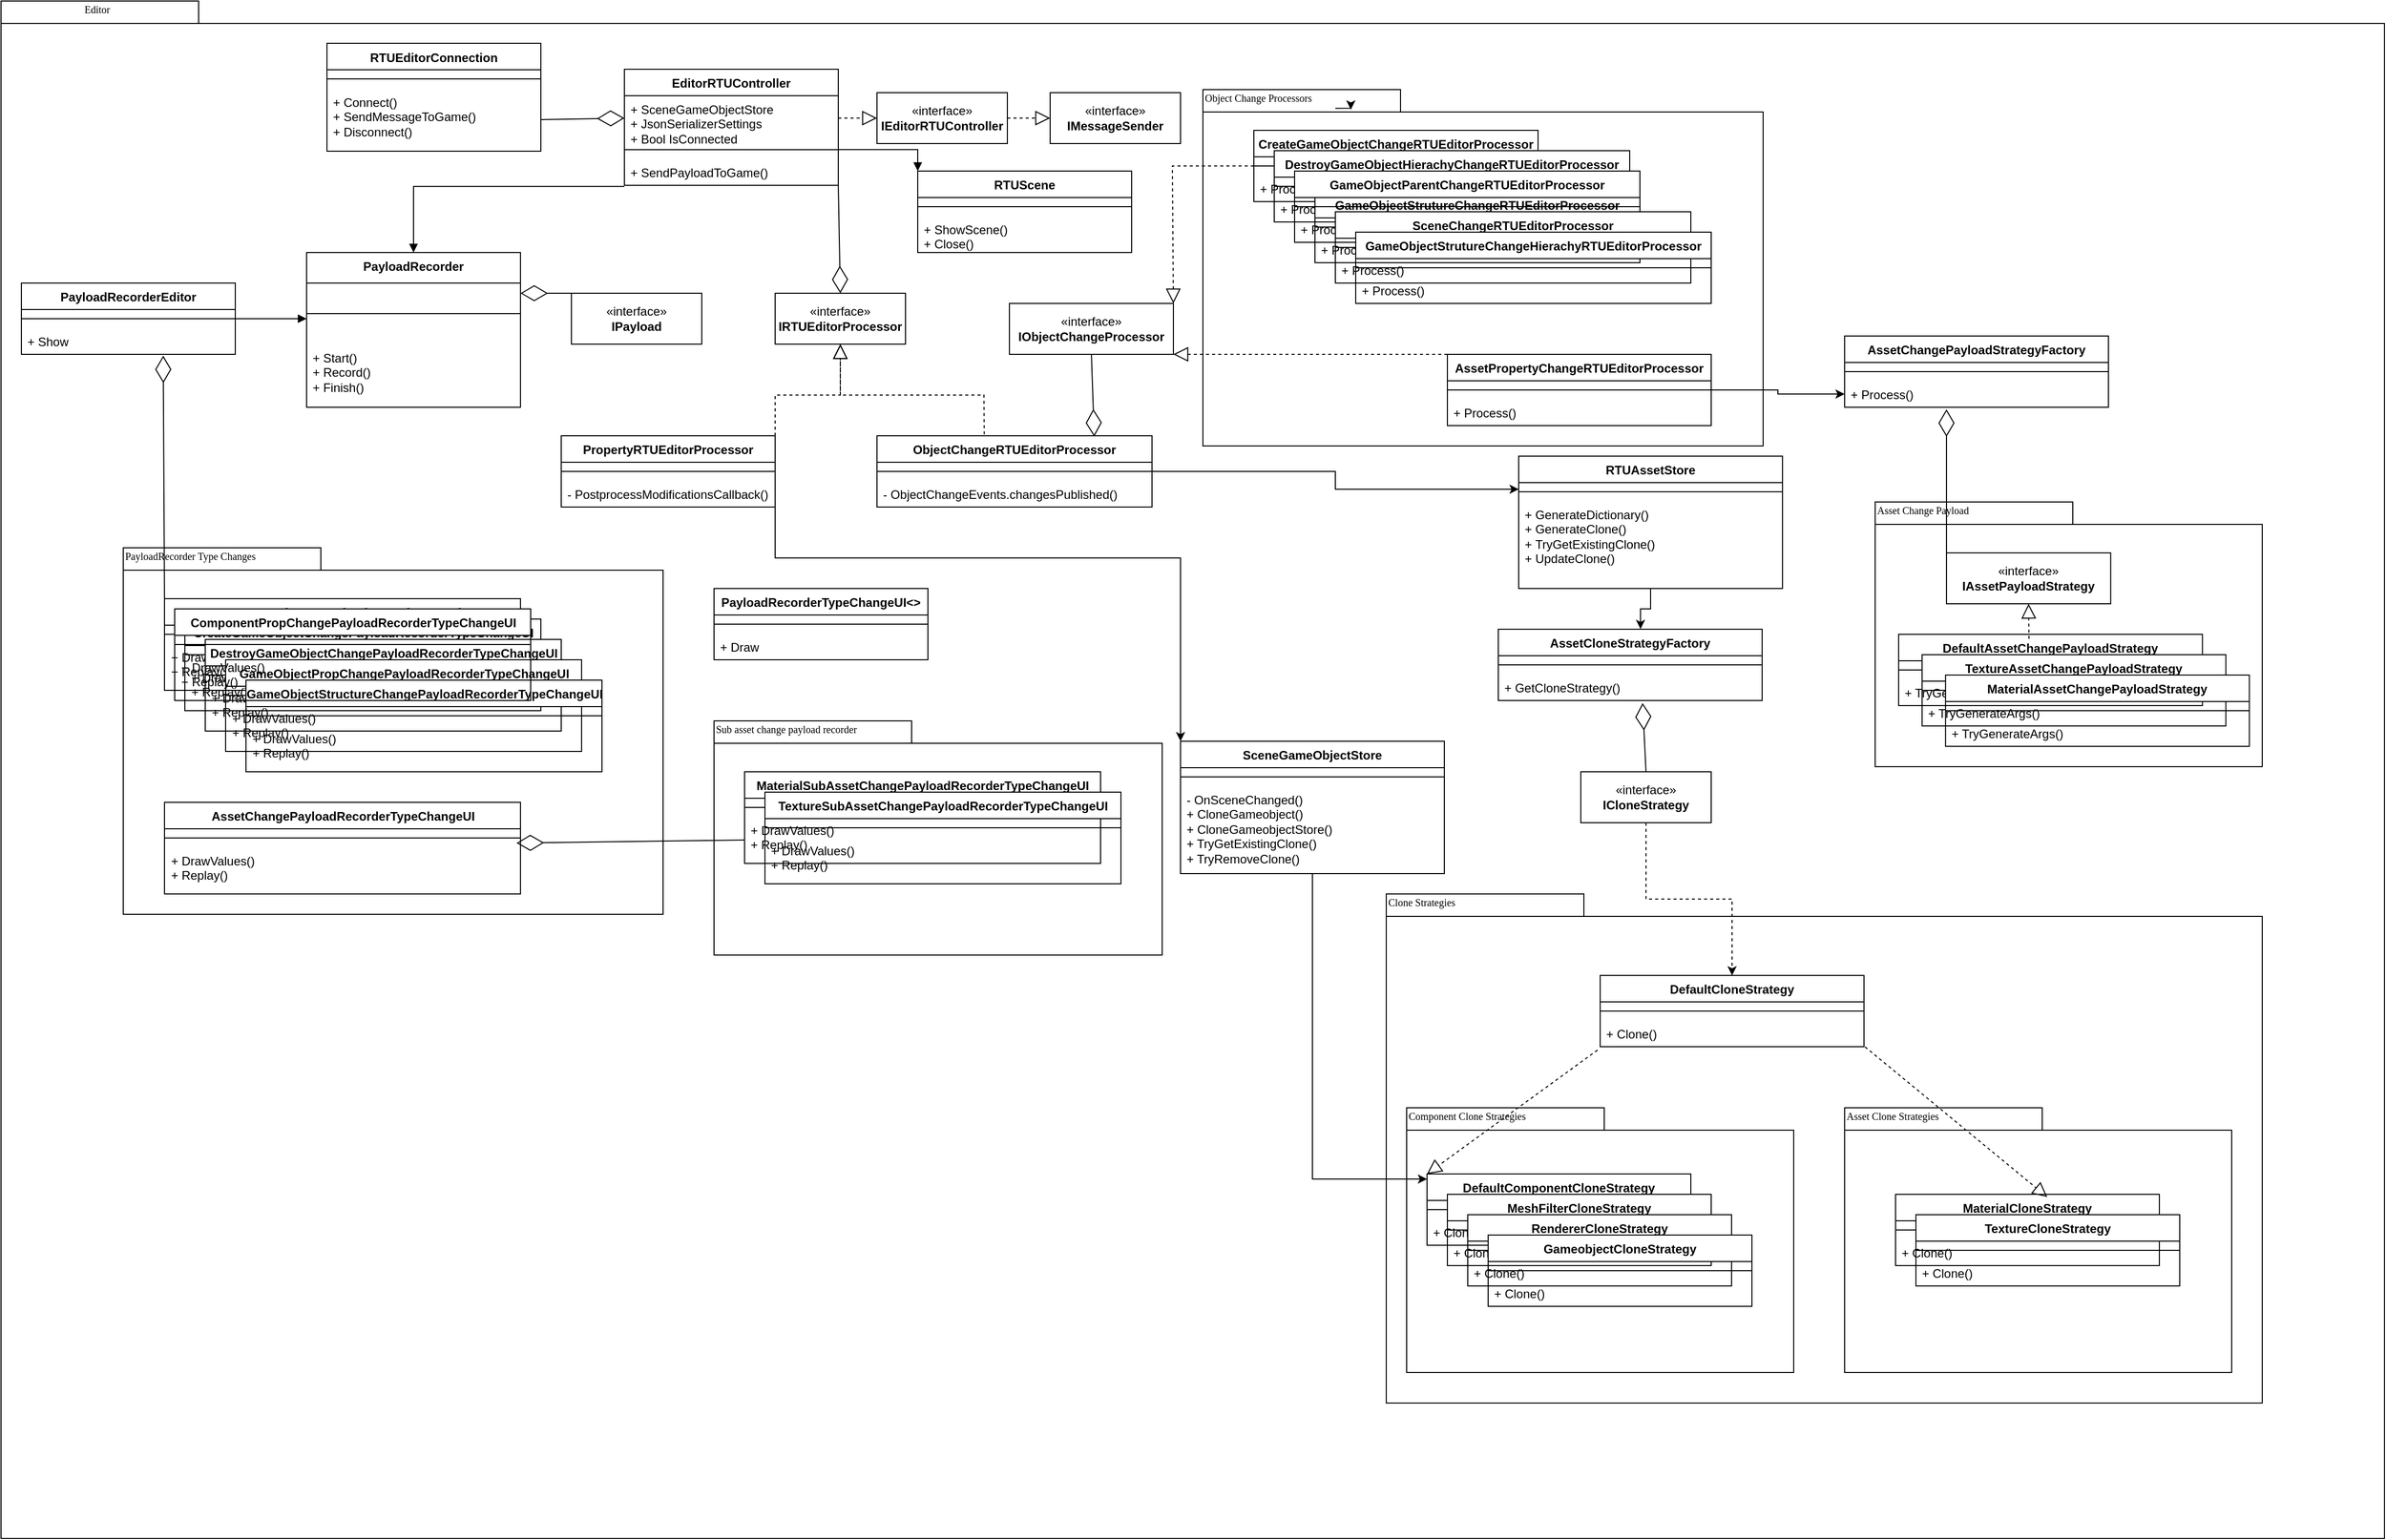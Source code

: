 <mxfile version="26.1.1">
  <diagram name="Page-1" id="b5b7bab2-c9e2-2cf4-8b2a-24fd1a2a6d21">
    <mxGraphModel dx="1434" dy="780" grid="1" gridSize="10" guides="1" tooltips="1" connect="1" arrows="1" fold="1" page="1" pageScale="1" pageWidth="827" pageHeight="1169" background="none" math="0" shadow="0">
      <root>
        <mxCell id="0" />
        <mxCell id="1" parent="0" />
        <mxCell id="6e0c8c40b5770093-72" value="" style="shape=folder;fontStyle=1;spacingTop=10;tabWidth=194;tabHeight=22;tabPosition=left;html=1;rounded=0;shadow=0;comic=0;labelBackgroundColor=none;strokeWidth=1;fillColor=none;fontFamily=Verdana;fontSize=10;align=center;" parent="1" vertex="1">
          <mxGeometry x="110" y="93" width="2340" height="1510" as="geometry" />
        </mxCell>
        <mxCell id="YNcN27YD7fx48CAJPcOb-88" value="AssetCloneStrategyFactory" style="swimlane;fontStyle=1;align=center;verticalAlign=top;childLayout=stackLayout;horizontal=1;startSize=26;horizontalStack=0;resizeParent=1;resizeParentMax=0;resizeLast=0;collapsible=1;marginBottom=0;whiteSpace=wrap;html=1;" parent="1" vertex="1">
          <mxGeometry x="1580" y="710" width="259" height="70" as="geometry" />
        </mxCell>
        <mxCell id="YNcN27YD7fx48CAJPcOb-89" value="" style="line;strokeWidth=1;fillColor=none;align=left;verticalAlign=middle;spacingTop=-1;spacingLeft=3;spacingRight=3;rotatable=0;labelPosition=right;points=[];portConstraint=eastwest;strokeColor=inherit;" parent="YNcN27YD7fx48CAJPcOb-88" vertex="1">
          <mxGeometry y="26" width="259" height="18" as="geometry" />
        </mxCell>
        <mxCell id="YNcN27YD7fx48CAJPcOb-90" value="+&amp;nbsp;GetCloneStrategy()" style="text;strokeColor=none;fillColor=none;align=left;verticalAlign=top;spacingLeft=4;spacingRight=4;overflow=hidden;rotatable=0;points=[[0,0.5],[1,0.5]];portConstraint=eastwest;whiteSpace=wrap;html=1;" parent="YNcN27YD7fx48CAJPcOb-88" vertex="1">
          <mxGeometry y="44" width="259" height="26" as="geometry" />
        </mxCell>
        <mxCell id="YNcN27YD7fx48CAJPcOb-150" value="" style="shape=folder;fontStyle=1;spacingTop=10;tabWidth=194;tabHeight=22;tabPosition=left;html=1;rounded=0;shadow=0;comic=0;labelBackgroundColor=none;strokeWidth=1;fillColor=none;fontFamily=Verdana;fontSize=10;align=center;" parent="1" vertex="1">
          <mxGeometry x="1470" y="970" width="860" height="500" as="geometry" />
        </mxCell>
        <mxCell id="YNcN27YD7fx48CAJPcOb-134" value="" style="shape=folder;fontStyle=1;spacingTop=10;tabWidth=194;tabHeight=22;tabPosition=left;html=1;rounded=0;shadow=0;comic=0;labelBackgroundColor=none;strokeWidth=1;fillColor=none;fontFamily=Verdana;fontSize=10;align=center;" parent="1" vertex="1">
          <mxGeometry x="1920" y="1180" width="380.0" height="260" as="geometry" />
        </mxCell>
        <mxCell id="YNcN27YD7fx48CAJPcOb-67" value="" style="shape=folder;fontStyle=1;spacingTop=10;tabWidth=194;tabHeight=22;tabPosition=left;html=1;rounded=0;shadow=0;comic=0;labelBackgroundColor=none;strokeWidth=1;fillColor=none;fontFamily=Verdana;fontSize=10;align=center;" parent="1" vertex="1">
          <mxGeometry x="810" y="800" width="440" height="230" as="geometry" />
        </mxCell>
        <mxCell id="6e0c8c40b5770093-73" value="Editor" style="text;html=1;align=left;verticalAlign=top;spacingTop=-4;fontSize=10;fontFamily=Verdana" parent="1" vertex="1">
          <mxGeometry x="190" y="93" width="130" height="20" as="geometry" />
        </mxCell>
        <mxCell id="B_j9U9ZkKT3MH9YH2jLF-1" value="&lt;b&gt;EditorRTUController&lt;/b&gt;" style="swimlane;fontStyle=1;align=center;verticalAlign=top;childLayout=stackLayout;horizontal=1;startSize=26;horizontalStack=0;resizeParent=1;resizeParentMax=0;resizeLast=0;collapsible=1;marginBottom=0;whiteSpace=wrap;html=1;" parent="1" vertex="1">
          <mxGeometry x="722" y="160" width="210" height="114" as="geometry" />
        </mxCell>
        <mxCell id="B_j9U9ZkKT3MH9YH2jLF-2" value="+ SceneGameObjectStore&lt;div&gt;+ JsonSerializerSettings&lt;br&gt;&lt;div&gt;+ Bool IsConnected&lt;/div&gt;&lt;/div&gt;" style="text;strokeColor=none;fillColor=none;align=left;verticalAlign=top;spacingLeft=4;spacingRight=4;overflow=hidden;rotatable=0;points=[[0,0.5],[1,0.5]];portConstraint=eastwest;whiteSpace=wrap;html=1;" parent="B_j9U9ZkKT3MH9YH2jLF-1" vertex="1">
          <mxGeometry y="26" width="210" height="44" as="geometry" />
        </mxCell>
        <mxCell id="B_j9U9ZkKT3MH9YH2jLF-3" value="" style="line;strokeWidth=1;fillColor=none;align=left;verticalAlign=middle;spacingTop=-1;spacingLeft=3;spacingRight=3;rotatable=0;labelPosition=right;points=[];portConstraint=eastwest;strokeColor=inherit;" parent="B_j9U9ZkKT3MH9YH2jLF-1" vertex="1">
          <mxGeometry y="70" width="210" height="18" as="geometry" />
        </mxCell>
        <mxCell id="B_j9U9ZkKT3MH9YH2jLF-4" value="+ SendPayloadToGame()" style="text;strokeColor=none;fillColor=none;align=left;verticalAlign=top;spacingLeft=4;spacingRight=4;overflow=hidden;rotatable=0;points=[[0,0.5],[1,0.5]];portConstraint=eastwest;whiteSpace=wrap;html=1;" parent="B_j9U9ZkKT3MH9YH2jLF-1" vertex="1">
          <mxGeometry y="88" width="210" height="26" as="geometry" />
        </mxCell>
        <mxCell id="B_j9U9ZkKT3MH9YH2jLF-5" value="«interface»&lt;br&gt;&lt;b&gt;IEditorRTUController&lt;/b&gt;" style="html=1;whiteSpace=wrap;" parent="1" vertex="1">
          <mxGeometry x="970" y="183" width="128" height="50" as="geometry" />
        </mxCell>
        <mxCell id="B_j9U9ZkKT3MH9YH2jLF-6" value="" style="endArrow=block;dashed=1;endFill=0;endSize=12;html=1;rounded=0;exitX=1;exitY=0.5;exitDx=0;exitDy=0;entryX=0;entryY=0.5;entryDx=0;entryDy=0;" parent="1" source="B_j9U9ZkKT3MH9YH2jLF-2" target="B_j9U9ZkKT3MH9YH2jLF-5" edge="1">
          <mxGeometry width="160" relative="1" as="geometry">
            <mxPoint x="660" y="460" as="sourcePoint" />
            <mxPoint x="960" y="220" as="targetPoint" />
          </mxGeometry>
        </mxCell>
        <mxCell id="B_j9U9ZkKT3MH9YH2jLF-7" value="«interface»&lt;br&gt;&lt;b&gt;IMessageSender&lt;/b&gt;" style="html=1;whiteSpace=wrap;" parent="1" vertex="1">
          <mxGeometry x="1140" y="183" width="128" height="50" as="geometry" />
        </mxCell>
        <mxCell id="B_j9U9ZkKT3MH9YH2jLF-8" value="" style="endArrow=block;dashed=1;endFill=0;endSize=12;html=1;rounded=0;exitX=1;exitY=0.5;exitDx=0;exitDy=0;entryX=0;entryY=0.5;entryDx=0;entryDy=0;" parent="1" source="B_j9U9ZkKT3MH9YH2jLF-5" target="B_j9U9ZkKT3MH9YH2jLF-7" edge="1">
          <mxGeometry width="160" relative="1" as="geometry">
            <mxPoint x="837" y="285" as="sourcePoint" />
            <mxPoint x="1170" y="200" as="targetPoint" />
          </mxGeometry>
        </mxCell>
        <mxCell id="B_j9U9ZkKT3MH9YH2jLF-9" value="RTUEditorConnection" style="swimlane;fontStyle=1;align=center;verticalAlign=top;childLayout=stackLayout;horizontal=1;startSize=26;horizontalStack=0;resizeParent=1;resizeParentMax=0;resizeLast=0;collapsible=1;marginBottom=0;whiteSpace=wrap;html=1;" parent="1" vertex="1">
          <mxGeometry x="430" y="134.5" width="210" height="106" as="geometry" />
        </mxCell>
        <mxCell id="B_j9U9ZkKT3MH9YH2jLF-11" value="" style="line;strokeWidth=1;fillColor=none;align=left;verticalAlign=middle;spacingTop=-1;spacingLeft=3;spacingRight=3;rotatable=0;labelPosition=right;points=[];portConstraint=eastwest;strokeColor=inherit;" parent="B_j9U9ZkKT3MH9YH2jLF-9" vertex="1">
          <mxGeometry y="26" width="210" height="18" as="geometry" />
        </mxCell>
        <mxCell id="B_j9U9ZkKT3MH9YH2jLF-12" value="+ Connect()&lt;div&gt;+&amp;nbsp;SendMessageToGame()&lt;/div&gt;&lt;div&gt;+ Disconnect()&lt;/div&gt;" style="text;strokeColor=none;fillColor=none;align=left;verticalAlign=top;spacingLeft=4;spacingRight=4;overflow=hidden;rotatable=0;points=[[0,0.5],[1,0.5]];portConstraint=eastwest;whiteSpace=wrap;html=1;" parent="B_j9U9ZkKT3MH9YH2jLF-9" vertex="1">
          <mxGeometry y="44" width="210" height="62" as="geometry" />
        </mxCell>
        <mxCell id="B_j9U9ZkKT3MH9YH2jLF-19" value="PayloadRecorder" style="swimlane;fontStyle=1;align=center;verticalAlign=top;childLayout=stackLayout;horizontal=1;startSize=30;horizontalStack=0;resizeParent=1;resizeParentMax=0;resizeLast=0;collapsible=1;marginBottom=0;whiteSpace=wrap;html=1;" parent="1" vertex="1">
          <mxGeometry x="410" y="340" width="210" height="152" as="geometry" />
        </mxCell>
        <mxCell id="B_j9U9ZkKT3MH9YH2jLF-20" value="" style="line;strokeWidth=1;fillColor=none;align=left;verticalAlign=middle;spacingTop=-1;spacingLeft=3;spacingRight=3;rotatable=0;labelPosition=right;points=[];portConstraint=eastwest;strokeColor=inherit;" parent="B_j9U9ZkKT3MH9YH2jLF-19" vertex="1">
          <mxGeometry y="30" width="210" height="60" as="geometry" />
        </mxCell>
        <mxCell id="B_j9U9ZkKT3MH9YH2jLF-21" value="+ Start()&lt;div&gt;+&amp;nbsp;Record()&lt;/div&gt;&lt;div&gt;+ Finish()&lt;/div&gt;" style="text;strokeColor=none;fillColor=none;align=left;verticalAlign=top;spacingLeft=4;spacingRight=4;overflow=hidden;rotatable=0;points=[[0,0.5],[1,0.5]];portConstraint=eastwest;whiteSpace=wrap;html=1;" parent="B_j9U9ZkKT3MH9YH2jLF-19" vertex="1">
          <mxGeometry y="90" width="210" height="62" as="geometry" />
        </mxCell>
        <mxCell id="B_j9U9ZkKT3MH9YH2jLF-25" value="«interface»&lt;br&gt;&lt;b&gt;IPayload&lt;/b&gt;" style="html=1;whiteSpace=wrap;" parent="1" vertex="1">
          <mxGeometry x="670" y="380" width="128" height="50" as="geometry" />
        </mxCell>
        <mxCell id="B_j9U9ZkKT3MH9YH2jLF-28" value="" style="endArrow=diamondThin;endFill=0;endSize=24;html=1;rounded=0;exitX=0;exitY=0;exitDx=0;exitDy=0;" parent="1" source="B_j9U9ZkKT3MH9YH2jLF-25" edge="1">
          <mxGeometry width="160" relative="1" as="geometry">
            <mxPoint x="620" y="380" as="sourcePoint" />
            <mxPoint x="620" y="380" as="targetPoint" />
          </mxGeometry>
        </mxCell>
        <mxCell id="B_j9U9ZkKT3MH9YH2jLF-29" value="" style="endArrow=diamondThin;endFill=0;endSize=24;html=1;rounded=0;entryX=0;entryY=0.5;entryDx=0;entryDy=0;exitX=1;exitY=0.5;exitDx=0;exitDy=0;" parent="1" source="B_j9U9ZkKT3MH9YH2jLF-12" target="B_j9U9ZkKT3MH9YH2jLF-2" edge="1">
          <mxGeometry width="160" relative="1" as="geometry">
            <mxPoint x="782" y="70" as="sourcePoint" />
            <mxPoint x="700" y="71.5" as="targetPoint" />
          </mxGeometry>
        </mxCell>
        <mxCell id="B_j9U9ZkKT3MH9YH2jLF-30" value="" style="endArrow=block;endFill=1;html=1;edgeStyle=orthogonalEdgeStyle;align=left;verticalAlign=top;rounded=0;entryX=0.5;entryY=0;entryDx=0;entryDy=0;exitX=0;exitY=1.042;exitDx=0;exitDy=0;exitPerimeter=0;" parent="1" source="B_j9U9ZkKT3MH9YH2jLF-4" target="B_j9U9ZkKT3MH9YH2jLF-19" edge="1">
          <mxGeometry x="-1" relative="1" as="geometry">
            <mxPoint x="750" y="430" as="sourcePoint" />
            <mxPoint x="910" y="430" as="targetPoint" />
          </mxGeometry>
        </mxCell>
        <mxCell id="B_j9U9ZkKT3MH9YH2jLF-32" value="&lt;b&gt;RTUScene&lt;/b&gt;" style="swimlane;fontStyle=1;align=center;verticalAlign=top;childLayout=stackLayout;horizontal=1;startSize=26;horizontalStack=0;resizeParent=1;resizeParentMax=0;resizeLast=0;collapsible=1;marginBottom=0;whiteSpace=wrap;html=1;" parent="1" vertex="1">
          <mxGeometry x="1010" y="260" width="210" height="80" as="geometry" />
        </mxCell>
        <mxCell id="B_j9U9ZkKT3MH9YH2jLF-34" value="" style="line;strokeWidth=1;fillColor=none;align=left;verticalAlign=middle;spacingTop=-1;spacingLeft=3;spacingRight=3;rotatable=0;labelPosition=right;points=[];portConstraint=eastwest;strokeColor=inherit;" parent="B_j9U9ZkKT3MH9YH2jLF-32" vertex="1">
          <mxGeometry y="26" width="210" height="18" as="geometry" />
        </mxCell>
        <mxCell id="B_j9U9ZkKT3MH9YH2jLF-35" value="+ ShowScene()&lt;div&gt;+ Close()&lt;/div&gt;&lt;div&gt;&lt;br&gt;&lt;/div&gt;" style="text;strokeColor=none;fillColor=none;align=left;verticalAlign=top;spacingLeft=4;spacingRight=4;overflow=hidden;rotatable=0;points=[[0,0.5],[1,0.5]];portConstraint=eastwest;whiteSpace=wrap;html=1;" parent="B_j9U9ZkKT3MH9YH2jLF-32" vertex="1">
          <mxGeometry y="44" width="210" height="36" as="geometry" />
        </mxCell>
        <mxCell id="B_j9U9ZkKT3MH9YH2jLF-36" value="" style="endArrow=block;endFill=1;html=1;edgeStyle=orthogonalEdgeStyle;align=left;verticalAlign=top;rounded=0;entryX=0;entryY=0;entryDx=0;entryDy=0;exitX=0.998;exitY=0.495;exitDx=0;exitDy=0;exitPerimeter=0;" parent="1" source="B_j9U9ZkKT3MH9YH2jLF-3" target="B_j9U9ZkKT3MH9YH2jLF-32" edge="1">
          <mxGeometry x="-1" relative="1" as="geometry">
            <mxPoint x="732" y="285" as="sourcePoint" />
            <mxPoint x="525" y="350" as="targetPoint" />
          </mxGeometry>
        </mxCell>
        <mxCell id="B_j9U9ZkKT3MH9YH2jLF-37" value="«interface»&lt;br&gt;&lt;b&gt;IRTUEditorProcessor&lt;/b&gt;" style="html=1;whiteSpace=wrap;" parent="1" vertex="1">
          <mxGeometry x="870" y="380" width="128" height="50" as="geometry" />
        </mxCell>
        <mxCell id="B_j9U9ZkKT3MH9YH2jLF-38" value="" style="endArrow=diamondThin;endFill=0;endSize=24;html=1;rounded=0;entryX=0.5;entryY=0;entryDx=0;entryDy=0;exitX=1;exitY=1;exitDx=0;exitDy=0;" parent="1" source="B_j9U9ZkKT3MH9YH2jLF-1" target="B_j9U9ZkKT3MH9YH2jLF-37" edge="1">
          <mxGeometry width="160" relative="1" as="geometry">
            <mxPoint x="910" y="338" as="sourcePoint" />
            <mxPoint x="828" y="340" as="targetPoint" />
          </mxGeometry>
        </mxCell>
        <mxCell id="YNcN27YD7fx48CAJPcOb-171" style="edgeStyle=orthogonalEdgeStyle;rounded=0;orthogonalLoop=1;jettySize=auto;html=1;entryX=0;entryY=0.25;entryDx=0;entryDy=0;" parent="1" source="B_j9U9ZkKT3MH9YH2jLF-39" target="YNcN27YD7fx48CAJPcOb-85" edge="1">
          <mxGeometry relative="1" as="geometry" />
        </mxCell>
        <mxCell id="B_j9U9ZkKT3MH9YH2jLF-39" value="ObjectChangeRTUEditorProcessor" style="swimlane;fontStyle=1;align=center;verticalAlign=top;childLayout=stackLayout;horizontal=1;startSize=26;horizontalStack=0;resizeParent=1;resizeParentMax=0;resizeLast=0;collapsible=1;marginBottom=0;whiteSpace=wrap;html=1;" parent="1" vertex="1">
          <mxGeometry x="970" y="520" width="270" height="70" as="geometry" />
        </mxCell>
        <mxCell id="B_j9U9ZkKT3MH9YH2jLF-41" value="" style="line;strokeWidth=1;fillColor=none;align=left;verticalAlign=middle;spacingTop=-1;spacingLeft=3;spacingRight=3;rotatable=0;labelPosition=right;points=[];portConstraint=eastwest;strokeColor=inherit;" parent="B_j9U9ZkKT3MH9YH2jLF-39" vertex="1">
          <mxGeometry y="26" width="270" height="18" as="geometry" />
        </mxCell>
        <mxCell id="B_j9U9ZkKT3MH9YH2jLF-42" value="- ObjectChangeEvents.changesPublished()" style="text;strokeColor=none;fillColor=none;align=left;verticalAlign=top;spacingLeft=4;spacingRight=4;overflow=hidden;rotatable=0;points=[[0,0.5],[1,0.5]];portConstraint=eastwest;whiteSpace=wrap;html=1;" parent="B_j9U9ZkKT3MH9YH2jLF-39" vertex="1">
          <mxGeometry y="44" width="270" height="26" as="geometry" />
        </mxCell>
        <mxCell id="B_j9U9ZkKT3MH9YH2jLF-43" value="«interface»&lt;br&gt;&lt;b&gt;IObjectChangeProcessor&lt;/b&gt;" style="html=1;whiteSpace=wrap;" parent="1" vertex="1">
          <mxGeometry x="1100" y="390" width="161" height="50" as="geometry" />
        </mxCell>
        <mxCell id="B_j9U9ZkKT3MH9YH2jLF-44" value="" style="endArrow=diamondThin;endFill=0;endSize=24;html=1;rounded=0;entryX=0.79;entryY=0.01;entryDx=0;entryDy=0;exitX=0.5;exitY=1;exitDx=0;exitDy=0;entryPerimeter=0;" parent="1" source="B_j9U9ZkKT3MH9YH2jLF-43" target="B_j9U9ZkKT3MH9YH2jLF-39" edge="1">
          <mxGeometry width="160" relative="1" as="geometry">
            <mxPoint x="1230" y="560" as="sourcePoint" />
            <mxPoint x="1230.5" y="480" as="targetPoint" />
          </mxGeometry>
        </mxCell>
        <mxCell id="B_j9U9ZkKT3MH9YH2jLF-45" value="" style="endArrow=block;dashed=1;endFill=0;endSize=12;html=1;rounded=0;exitX=0.39;exitY=-0.019;exitDx=0;exitDy=0;entryX=0.5;entryY=1;entryDx=0;entryDy=0;exitPerimeter=0;" parent="1" source="B_j9U9ZkKT3MH9YH2jLF-39" target="B_j9U9ZkKT3MH9YH2jLF-37" edge="1">
          <mxGeometry width="160" relative="1" as="geometry">
            <mxPoint x="942" y="218" as="sourcePoint" />
            <mxPoint x="980" y="218" as="targetPoint" />
            <Array as="points">
              <mxPoint x="1075" y="480" />
              <mxPoint x="934" y="480" />
            </Array>
          </mxGeometry>
        </mxCell>
        <mxCell id="B_j9U9ZkKT3MH9YH2jLF-46" value="PropertyRTUEditorProcessor" style="swimlane;fontStyle=1;align=center;verticalAlign=top;childLayout=stackLayout;horizontal=1;startSize=26;horizontalStack=0;resizeParent=1;resizeParentMax=0;resizeLast=0;collapsible=1;marginBottom=0;whiteSpace=wrap;html=1;" parent="1" vertex="1">
          <mxGeometry x="660" y="520" width="210" height="70" as="geometry" />
        </mxCell>
        <mxCell id="B_j9U9ZkKT3MH9YH2jLF-48" value="" style="line;strokeWidth=1;fillColor=none;align=left;verticalAlign=middle;spacingTop=-1;spacingLeft=3;spacingRight=3;rotatable=0;labelPosition=right;points=[];portConstraint=eastwest;strokeColor=inherit;" parent="B_j9U9ZkKT3MH9YH2jLF-46" vertex="1">
          <mxGeometry y="26" width="210" height="18" as="geometry" />
        </mxCell>
        <mxCell id="B_j9U9ZkKT3MH9YH2jLF-49" value="- PostprocessModificationsCallback()" style="text;strokeColor=none;fillColor=none;align=left;verticalAlign=top;spacingLeft=4;spacingRight=4;overflow=hidden;rotatable=0;points=[[0,0.5],[1,0.5]];portConstraint=eastwest;whiteSpace=wrap;html=1;" parent="B_j9U9ZkKT3MH9YH2jLF-46" vertex="1">
          <mxGeometry y="44" width="210" height="26" as="geometry" />
        </mxCell>
        <mxCell id="B_j9U9ZkKT3MH9YH2jLF-52" value="" style="endArrow=block;dashed=1;endFill=0;endSize=12;html=1;rounded=0;exitX=1;exitY=0;exitDx=0;exitDy=0;entryX=0.5;entryY=1;entryDx=0;entryDy=0;" parent="1" source="B_j9U9ZkKT3MH9YH2jLF-46" target="B_j9U9ZkKT3MH9YH2jLF-37" edge="1">
          <mxGeometry width="160" relative="1" as="geometry">
            <mxPoint x="1105" y="530" as="sourcePoint" />
            <mxPoint x="944" y="440" as="targetPoint" />
            <Array as="points">
              <mxPoint x="870" y="480" />
              <mxPoint x="934" y="480" />
            </Array>
          </mxGeometry>
        </mxCell>
        <mxCell id="B_j9U9ZkKT3MH9YH2jLF-60" value="CreateGameObjectChangeRTUEditorProcessor" style="swimlane;fontStyle=1;align=center;verticalAlign=top;childLayout=stackLayout;horizontal=1;startSize=26;horizontalStack=0;resizeParent=1;resizeParentMax=0;resizeLast=0;collapsible=1;marginBottom=0;whiteSpace=wrap;html=1;" parent="1" vertex="1">
          <mxGeometry x="1340" y="220" width="279" height="70" as="geometry" />
        </mxCell>
        <mxCell id="B_j9U9ZkKT3MH9YH2jLF-61" value="" style="line;strokeWidth=1;fillColor=none;align=left;verticalAlign=middle;spacingTop=-1;spacingLeft=3;spacingRight=3;rotatable=0;labelPosition=right;points=[];portConstraint=eastwest;strokeColor=inherit;" parent="B_j9U9ZkKT3MH9YH2jLF-60" vertex="1">
          <mxGeometry y="26" width="279" height="18" as="geometry" />
        </mxCell>
        <mxCell id="B_j9U9ZkKT3MH9YH2jLF-62" value="+ Process()" style="text;strokeColor=none;fillColor=none;align=left;verticalAlign=top;spacingLeft=4;spacingRight=4;overflow=hidden;rotatable=0;points=[[0,0.5],[1,0.5]];portConstraint=eastwest;whiteSpace=wrap;html=1;" parent="B_j9U9ZkKT3MH9YH2jLF-60" vertex="1">
          <mxGeometry y="44" width="279" height="26" as="geometry" />
        </mxCell>
        <mxCell id="B_j9U9ZkKT3MH9YH2jLF-66" value="DestroyGameObjectHierachyChangeRTUEditorProcessor" style="swimlane;fontStyle=1;align=center;verticalAlign=top;childLayout=stackLayout;horizontal=1;startSize=26;horizontalStack=0;resizeParent=1;resizeParentMax=0;resizeLast=0;collapsible=1;marginBottom=0;whiteSpace=wrap;html=1;" parent="1" vertex="1">
          <mxGeometry x="1360" y="240" width="349" height="70" as="geometry" />
        </mxCell>
        <mxCell id="B_j9U9ZkKT3MH9YH2jLF-67" value="" style="line;strokeWidth=1;fillColor=none;align=left;verticalAlign=middle;spacingTop=-1;spacingLeft=3;spacingRight=3;rotatable=0;labelPosition=right;points=[];portConstraint=eastwest;strokeColor=inherit;" parent="B_j9U9ZkKT3MH9YH2jLF-66" vertex="1">
          <mxGeometry y="26" width="349" height="18" as="geometry" />
        </mxCell>
        <mxCell id="B_j9U9ZkKT3MH9YH2jLF-68" value="+ Process()" style="text;strokeColor=none;fillColor=none;align=left;verticalAlign=top;spacingLeft=4;spacingRight=4;overflow=hidden;rotatable=0;points=[[0,0.5],[1,0.5]];portConstraint=eastwest;whiteSpace=wrap;html=1;" parent="B_j9U9ZkKT3MH9YH2jLF-66" vertex="1">
          <mxGeometry y="44" width="349" height="26" as="geometry" />
        </mxCell>
        <mxCell id="B_j9U9ZkKT3MH9YH2jLF-78" value="GameObjectStrutureChangeRTUEditorProcessor" style="swimlane;fontStyle=1;align=center;verticalAlign=top;childLayout=stackLayout;horizontal=1;startSize=26;horizontalStack=0;resizeParent=1;resizeParentMax=0;resizeLast=0;collapsible=1;marginBottom=0;whiteSpace=wrap;html=1;" parent="1" vertex="1">
          <mxGeometry x="1400" y="280" width="319" height="70" as="geometry" />
        </mxCell>
        <mxCell id="B_j9U9ZkKT3MH9YH2jLF-79" value="" style="line;strokeWidth=1;fillColor=none;align=left;verticalAlign=middle;spacingTop=-1;spacingLeft=3;spacingRight=3;rotatable=0;labelPosition=right;points=[];portConstraint=eastwest;strokeColor=inherit;" parent="B_j9U9ZkKT3MH9YH2jLF-78" vertex="1">
          <mxGeometry y="26" width="319" height="18" as="geometry" />
        </mxCell>
        <mxCell id="B_j9U9ZkKT3MH9YH2jLF-80" value="+ Process()" style="text;strokeColor=none;fillColor=none;align=left;verticalAlign=top;spacingLeft=4;spacingRight=4;overflow=hidden;rotatable=0;points=[[0,0.5],[1,0.5]];portConstraint=eastwest;whiteSpace=wrap;html=1;" parent="B_j9U9ZkKT3MH9YH2jLF-78" vertex="1">
          <mxGeometry y="44" width="319" height="26" as="geometry" />
        </mxCell>
        <mxCell id="B_j9U9ZkKT3MH9YH2jLF-72" value="GameObjectParentChangeRTUEditorProcessor" style="swimlane;fontStyle=1;align=center;verticalAlign=top;childLayout=stackLayout;horizontal=1;startSize=26;horizontalStack=0;resizeParent=1;resizeParentMax=0;resizeLast=0;collapsible=1;marginBottom=0;whiteSpace=wrap;html=1;" parent="1" vertex="1">
          <mxGeometry x="1380" y="260" width="339" height="70" as="geometry" />
        </mxCell>
        <mxCell id="B_j9U9ZkKT3MH9YH2jLF-73" value="" style="line;strokeWidth=1;fillColor=none;align=left;verticalAlign=middle;spacingTop=-1;spacingLeft=3;spacingRight=3;rotatable=0;labelPosition=right;points=[];portConstraint=eastwest;strokeColor=inherit;" parent="B_j9U9ZkKT3MH9YH2jLF-72" vertex="1">
          <mxGeometry y="26" width="339" height="18" as="geometry" />
        </mxCell>
        <mxCell id="B_j9U9ZkKT3MH9YH2jLF-74" value="+ Process()" style="text;strokeColor=none;fillColor=none;align=left;verticalAlign=top;spacingLeft=4;spacingRight=4;overflow=hidden;rotatable=0;points=[[0,0.5],[1,0.5]];portConstraint=eastwest;whiteSpace=wrap;html=1;" parent="B_j9U9ZkKT3MH9YH2jLF-72" vertex="1">
          <mxGeometry y="44" width="339" height="26" as="geometry" />
        </mxCell>
        <mxCell id="B_j9U9ZkKT3MH9YH2jLF-84" value="SceneChangeRTUEditorProcessor" style="swimlane;fontStyle=1;align=center;verticalAlign=top;childLayout=stackLayout;horizontal=1;startSize=26;horizontalStack=0;resizeParent=1;resizeParentMax=0;resizeLast=0;collapsible=1;marginBottom=0;whiteSpace=wrap;html=1;" parent="1" vertex="1">
          <mxGeometry x="1420" y="300" width="349" height="70" as="geometry" />
        </mxCell>
        <mxCell id="B_j9U9ZkKT3MH9YH2jLF-85" value="" style="line;strokeWidth=1;fillColor=none;align=left;verticalAlign=middle;spacingTop=-1;spacingLeft=3;spacingRight=3;rotatable=0;labelPosition=right;points=[];portConstraint=eastwest;strokeColor=inherit;" parent="B_j9U9ZkKT3MH9YH2jLF-84" vertex="1">
          <mxGeometry y="26" width="349" height="18" as="geometry" />
        </mxCell>
        <mxCell id="B_j9U9ZkKT3MH9YH2jLF-86" value="+ Process()" style="text;strokeColor=none;fillColor=none;align=left;verticalAlign=top;spacingLeft=4;spacingRight=4;overflow=hidden;rotatable=0;points=[[0,0.5],[1,0.5]];portConstraint=eastwest;whiteSpace=wrap;html=1;" parent="B_j9U9ZkKT3MH9YH2jLF-84" vertex="1">
          <mxGeometry y="44" width="349" height="26" as="geometry" />
        </mxCell>
        <mxCell id="B_j9U9ZkKT3MH9YH2jLF-90" value="GameObjectStrutureChangeHierachyRTUEditorProcessor" style="swimlane;fontStyle=1;align=center;verticalAlign=top;childLayout=stackLayout;horizontal=1;startSize=26;horizontalStack=0;resizeParent=1;resizeParentMax=0;resizeLast=0;collapsible=1;marginBottom=0;whiteSpace=wrap;html=1;" parent="1" vertex="1">
          <mxGeometry x="1440" y="320" width="349" height="70" as="geometry" />
        </mxCell>
        <mxCell id="B_j9U9ZkKT3MH9YH2jLF-91" value="" style="line;strokeWidth=1;fillColor=none;align=left;verticalAlign=middle;spacingTop=-1;spacingLeft=3;spacingRight=3;rotatable=0;labelPosition=right;points=[];portConstraint=eastwest;strokeColor=inherit;" parent="B_j9U9ZkKT3MH9YH2jLF-90" vertex="1">
          <mxGeometry y="26" width="349" height="18" as="geometry" />
        </mxCell>
        <mxCell id="B_j9U9ZkKT3MH9YH2jLF-92" value="+ Process()" style="text;strokeColor=none;fillColor=none;align=left;verticalAlign=top;spacingLeft=4;spacingRight=4;overflow=hidden;rotatable=0;points=[[0,0.5],[1,0.5]];portConstraint=eastwest;whiteSpace=wrap;html=1;" parent="B_j9U9ZkKT3MH9YH2jLF-90" vertex="1">
          <mxGeometry y="44" width="349" height="26" as="geometry" />
        </mxCell>
        <mxCell id="B_j9U9ZkKT3MH9YH2jLF-97" value="" style="endArrow=block;dashed=1;endFill=0;endSize=12;html=1;rounded=0;entryX=1;entryY=0;entryDx=0;entryDy=0;exitX=0;exitY=0.5;exitDx=0;exitDy=0;" parent="1" source="B_j9U9ZkKT3MH9YH2jLF-60" target="B_j9U9ZkKT3MH9YH2jLF-43" edge="1">
          <mxGeometry width="160" relative="1" as="geometry">
            <mxPoint x="1401" y="470" as="sourcePoint" />
            <mxPoint x="1271" y="425" as="targetPoint" />
            <Array as="points">
              <mxPoint x="1260" y="255" />
            </Array>
          </mxGeometry>
        </mxCell>
        <mxCell id="YNcN27YD7fx48CAJPcOb-170" style="edgeStyle=orthogonalEdgeStyle;rounded=0;orthogonalLoop=1;jettySize=auto;html=1;entryX=0;entryY=0.5;entryDx=0;entryDy=0;" parent="1" source="B_j9U9ZkKT3MH9YH2jLF-53" target="B_j9U9ZkKT3MH9YH2jLF-104" edge="1">
          <mxGeometry relative="1" as="geometry" />
        </mxCell>
        <mxCell id="B_j9U9ZkKT3MH9YH2jLF-53" value="AssetPropertyChangeRTUEditorProcessor" style="swimlane;fontStyle=1;align=center;verticalAlign=top;childLayout=stackLayout;horizontal=1;startSize=26;horizontalStack=0;resizeParent=1;resizeParentMax=0;resizeLast=0;collapsible=1;marginBottom=0;whiteSpace=wrap;html=1;" parent="1" vertex="1">
          <mxGeometry x="1530" y="440" width="259" height="70" as="geometry" />
        </mxCell>
        <mxCell id="B_j9U9ZkKT3MH9YH2jLF-55" value="" style="line;strokeWidth=1;fillColor=none;align=left;verticalAlign=middle;spacingTop=-1;spacingLeft=3;spacingRight=3;rotatable=0;labelPosition=right;points=[];portConstraint=eastwest;strokeColor=inherit;" parent="B_j9U9ZkKT3MH9YH2jLF-53" vertex="1">
          <mxGeometry y="26" width="259" height="18" as="geometry" />
        </mxCell>
        <mxCell id="B_j9U9ZkKT3MH9YH2jLF-56" value="+ Process()" style="text;strokeColor=none;fillColor=none;align=left;verticalAlign=top;spacingLeft=4;spacingRight=4;overflow=hidden;rotatable=0;points=[[0,0.5],[1,0.5]];portConstraint=eastwest;whiteSpace=wrap;html=1;" parent="B_j9U9ZkKT3MH9YH2jLF-53" vertex="1">
          <mxGeometry y="44" width="259" height="26" as="geometry" />
        </mxCell>
        <mxCell id="B_j9U9ZkKT3MH9YH2jLF-98" value="" style="endArrow=block;dashed=1;endFill=0;endSize=12;html=1;rounded=0;exitX=0;exitY=0;exitDx=0;exitDy=0;entryX=1;entryY=1;entryDx=0;entryDy=0;" parent="1" source="B_j9U9ZkKT3MH9YH2jLF-53" target="B_j9U9ZkKT3MH9YH2jLF-43" edge="1">
          <mxGeometry width="160" relative="1" as="geometry">
            <mxPoint x="1298" y="389.67" as="sourcePoint" />
            <mxPoint x="1340" y="389.67" as="targetPoint" />
          </mxGeometry>
        </mxCell>
        <mxCell id="B_j9U9ZkKT3MH9YH2jLF-102" value="AssetChangePayloadStrategyFactory" style="swimlane;fontStyle=1;align=center;verticalAlign=top;childLayout=stackLayout;horizontal=1;startSize=26;horizontalStack=0;resizeParent=1;resizeParentMax=0;resizeLast=0;collapsible=1;marginBottom=0;whiteSpace=wrap;html=1;" parent="1" vertex="1">
          <mxGeometry x="1920" y="422" width="259" height="70" as="geometry" />
        </mxCell>
        <mxCell id="B_j9U9ZkKT3MH9YH2jLF-103" value="" style="line;strokeWidth=1;fillColor=none;align=left;verticalAlign=middle;spacingTop=-1;spacingLeft=3;spacingRight=3;rotatable=0;labelPosition=right;points=[];portConstraint=eastwest;strokeColor=inherit;" parent="B_j9U9ZkKT3MH9YH2jLF-102" vertex="1">
          <mxGeometry y="26" width="259" height="18" as="geometry" />
        </mxCell>
        <mxCell id="B_j9U9ZkKT3MH9YH2jLF-104" value="+ Process()" style="text;strokeColor=none;fillColor=none;align=left;verticalAlign=top;spacingLeft=4;spacingRight=4;overflow=hidden;rotatable=0;points=[[0,0.5],[1,0.5]];portConstraint=eastwest;whiteSpace=wrap;html=1;" parent="B_j9U9ZkKT3MH9YH2jLF-102" vertex="1">
          <mxGeometry y="44" width="259" height="26" as="geometry" />
        </mxCell>
        <mxCell id="B_j9U9ZkKT3MH9YH2jLF-106" value="" style="endArrow=diamondThin;endFill=0;endSize=24;html=1;rounded=0;exitX=0;exitY=0;exitDx=0;exitDy=0;" parent="1" source="B_j9U9ZkKT3MH9YH2jLF-105" edge="1">
          <mxGeometry width="160" relative="1" as="geometry">
            <mxPoint x="1190" y="530" as="sourcePoint" />
            <mxPoint x="2020" y="494" as="targetPoint" />
          </mxGeometry>
        </mxCell>
        <mxCell id="YNcN27YD7fx48CAJPcOb-1" value="PayloadRecorderTypeChangeUI&amp;lt;&amp;gt;" style="swimlane;fontStyle=1;align=center;verticalAlign=top;childLayout=stackLayout;horizontal=1;startSize=26;horizontalStack=0;resizeParent=1;resizeParentMax=0;resizeLast=0;collapsible=1;marginBottom=0;whiteSpace=wrap;html=1;" parent="1" vertex="1">
          <mxGeometry x="810" y="670" width="210" height="70" as="geometry" />
        </mxCell>
        <mxCell id="YNcN27YD7fx48CAJPcOb-2" value="" style="line;strokeWidth=1;fillColor=none;align=left;verticalAlign=middle;spacingTop=-1;spacingLeft=3;spacingRight=3;rotatable=0;labelPosition=right;points=[];portConstraint=eastwest;strokeColor=inherit;" parent="YNcN27YD7fx48CAJPcOb-1" vertex="1">
          <mxGeometry y="26" width="210" height="18" as="geometry" />
        </mxCell>
        <mxCell id="YNcN27YD7fx48CAJPcOb-3" value="+ Draw" style="text;strokeColor=none;fillColor=none;align=left;verticalAlign=top;spacingLeft=4;spacingRight=4;overflow=hidden;rotatable=0;points=[[0,0.5],[1,0.5]];portConstraint=eastwest;whiteSpace=wrap;html=1;" parent="YNcN27YD7fx48CAJPcOb-1" vertex="1">
          <mxGeometry y="44" width="210" height="26" as="geometry" />
        </mxCell>
        <mxCell id="YNcN27YD7fx48CAJPcOb-5" value="" style="group" parent="1" vertex="1" connectable="0">
          <mxGeometry x="230" y="630" width="530" height="360" as="geometry" />
        </mxCell>
        <mxCell id="YNcN27YD7fx48CAJPcOb-6" value="" style="shape=folder;fontStyle=1;spacingTop=10;tabWidth=194;tabHeight=22;tabPosition=left;html=1;rounded=0;shadow=0;comic=0;labelBackgroundColor=none;strokeWidth=1;fillColor=none;fontFamily=Verdana;fontSize=10;align=center;" parent="YNcN27YD7fx48CAJPcOb-5" vertex="1">
          <mxGeometry width="530" height="360" as="geometry" />
        </mxCell>
        <mxCell id="YNcN27YD7fx48CAJPcOb-7" value="PayloadRecorder Type Changes" style="text;html=1;align=left;verticalAlign=top;spacingTop=-4;fontSize=10;fontFamily=Verdana" parent="YNcN27YD7fx48CAJPcOb-5" vertex="1">
          <mxGeometry width="150" height="20" as="geometry" />
        </mxCell>
        <mxCell id="YNcN27YD7fx48CAJPcOb-20" value="ComponentPropChangePayloadRecorderTypeChangeUI" style="swimlane;fontStyle=1;align=center;verticalAlign=top;childLayout=stackLayout;horizontal=1;startSize=26;horizontalStack=0;resizeParent=1;resizeParentMax=0;resizeLast=0;collapsible=1;marginBottom=0;whiteSpace=wrap;html=1;" parent="YNcN27YD7fx48CAJPcOb-5" vertex="1">
          <mxGeometry x="40.5" y="50" width="349.5" height="90" as="geometry" />
        </mxCell>
        <mxCell id="YNcN27YD7fx48CAJPcOb-21" value="" style="line;strokeWidth=1;fillColor=none;align=left;verticalAlign=middle;spacingTop=-1;spacingLeft=3;spacingRight=3;rotatable=0;labelPosition=right;points=[];portConstraint=eastwest;strokeColor=inherit;" parent="YNcN27YD7fx48CAJPcOb-20" vertex="1">
          <mxGeometry y="26" width="349.5" height="18" as="geometry" />
        </mxCell>
        <mxCell id="YNcN27YD7fx48CAJPcOb-22" value="+ DrawValues()&lt;div&gt;+ Replay()&lt;/div&gt;" style="text;strokeColor=none;fillColor=none;align=left;verticalAlign=top;spacingLeft=4;spacingRight=4;overflow=hidden;rotatable=0;points=[[0,0.5],[1,0.5]];portConstraint=eastwest;whiteSpace=wrap;html=1;" parent="YNcN27YD7fx48CAJPcOb-20" vertex="1">
          <mxGeometry y="44" width="349.5" height="46" as="geometry" />
        </mxCell>
        <mxCell id="YNcN27YD7fx48CAJPcOb-59" value="AssetChangePayloadRecorderTypeChangeUI" style="swimlane;fontStyle=1;align=center;verticalAlign=top;childLayout=stackLayout;horizontal=1;startSize=26;horizontalStack=0;resizeParent=1;resizeParentMax=0;resizeLast=0;collapsible=1;marginBottom=0;whiteSpace=wrap;html=1;" parent="YNcN27YD7fx48CAJPcOb-5" vertex="1">
          <mxGeometry x="40.5" y="250" width="349.5" height="90" as="geometry" />
        </mxCell>
        <mxCell id="YNcN27YD7fx48CAJPcOb-60" value="" style="line;strokeWidth=1;fillColor=none;align=left;verticalAlign=middle;spacingTop=-1;spacingLeft=3;spacingRight=3;rotatable=0;labelPosition=right;points=[];portConstraint=eastwest;strokeColor=inherit;" parent="YNcN27YD7fx48CAJPcOb-59" vertex="1">
          <mxGeometry y="26" width="349.5" height="18" as="geometry" />
        </mxCell>
        <mxCell id="YNcN27YD7fx48CAJPcOb-61" value="+ DrawValues()&lt;div&gt;+ Replay()&lt;/div&gt;" style="text;strokeColor=none;fillColor=none;align=left;verticalAlign=top;spacingLeft=4;spacingRight=4;overflow=hidden;rotatable=0;points=[[0,0.5],[1,0.5]];portConstraint=eastwest;whiteSpace=wrap;html=1;" parent="YNcN27YD7fx48CAJPcOb-59" vertex="1">
          <mxGeometry y="44" width="349.5" height="46" as="geometry" />
        </mxCell>
        <mxCell id="YNcN27YD7fx48CAJPcOb-12" value="PayloadRecorderEditor" style="swimlane;fontStyle=1;align=center;verticalAlign=top;childLayout=stackLayout;horizontal=1;startSize=26;horizontalStack=0;resizeParent=1;resizeParentMax=0;resizeLast=0;collapsible=1;marginBottom=0;whiteSpace=wrap;html=1;" parent="1" vertex="1">
          <mxGeometry x="130" y="370" width="210" height="70" as="geometry" />
        </mxCell>
        <mxCell id="YNcN27YD7fx48CAJPcOb-14" value="" style="line;strokeWidth=1;fillColor=none;align=left;verticalAlign=middle;spacingTop=-1;spacingLeft=3;spacingRight=3;rotatable=0;labelPosition=right;points=[];portConstraint=eastwest;strokeColor=inherit;" parent="YNcN27YD7fx48CAJPcOb-12" vertex="1">
          <mxGeometry y="26" width="210" height="18" as="geometry" />
        </mxCell>
        <mxCell id="YNcN27YD7fx48CAJPcOb-15" value="+ Show" style="text;strokeColor=none;fillColor=none;align=left;verticalAlign=top;spacingLeft=4;spacingRight=4;overflow=hidden;rotatable=0;points=[[0,0.5],[1,0.5]];portConstraint=eastwest;whiteSpace=wrap;html=1;" parent="YNcN27YD7fx48CAJPcOb-12" vertex="1">
          <mxGeometry y="44" width="210" height="26" as="geometry" />
        </mxCell>
        <mxCell id="YNcN27YD7fx48CAJPcOb-17" value="" style="endArrow=block;endFill=1;html=1;edgeStyle=orthogonalEdgeStyle;align=left;verticalAlign=top;rounded=0;exitX=1;exitY=0.5;exitDx=0;exitDy=0;" parent="1" source="YNcN27YD7fx48CAJPcOb-12" edge="1">
          <mxGeometry x="-1" relative="1" as="geometry">
            <mxPoint x="732" y="285" as="sourcePoint" />
            <mxPoint x="410" y="405" as="targetPoint" />
          </mxGeometry>
        </mxCell>
        <mxCell id="YNcN27YD7fx48CAJPcOb-38" value="CreateGameObjectChangePayloadRecorderTypeChangeUI" style="swimlane;fontStyle=1;align=center;verticalAlign=top;childLayout=stackLayout;horizontal=1;startSize=26;horizontalStack=0;resizeParent=1;resizeParentMax=0;resizeLast=0;collapsible=1;marginBottom=0;whiteSpace=wrap;html=1;" parent="1" vertex="1">
          <mxGeometry x="290.5" y="700" width="349.5" height="90" as="geometry" />
        </mxCell>
        <mxCell id="YNcN27YD7fx48CAJPcOb-39" value="" style="line;strokeWidth=1;fillColor=none;align=left;verticalAlign=middle;spacingTop=-1;spacingLeft=3;spacingRight=3;rotatable=0;labelPosition=right;points=[];portConstraint=eastwest;strokeColor=inherit;" parent="YNcN27YD7fx48CAJPcOb-38" vertex="1">
          <mxGeometry y="26" width="349.5" height="18" as="geometry" />
        </mxCell>
        <mxCell id="YNcN27YD7fx48CAJPcOb-40" value="+ DrawValues()&lt;div&gt;+ Replay()&lt;/div&gt;" style="text;strokeColor=none;fillColor=none;align=left;verticalAlign=top;spacingLeft=4;spacingRight=4;overflow=hidden;rotatable=0;points=[[0,0.5],[1,0.5]];portConstraint=eastwest;whiteSpace=wrap;html=1;" parent="YNcN27YD7fx48CAJPcOb-38" vertex="1">
          <mxGeometry y="44" width="349.5" height="46" as="geometry" />
        </mxCell>
        <mxCell id="YNcN27YD7fx48CAJPcOb-44" value="DestroyGameObjectChangePayloadRecorderTypeChangeUI" style="swimlane;fontStyle=1;align=center;verticalAlign=top;childLayout=stackLayout;horizontal=1;startSize=26;horizontalStack=0;resizeParent=1;resizeParentMax=0;resizeLast=0;collapsible=1;marginBottom=0;whiteSpace=wrap;html=1;" parent="1" vertex="1">
          <mxGeometry x="310.5" y="720" width="349.5" height="90" as="geometry" />
        </mxCell>
        <mxCell id="YNcN27YD7fx48CAJPcOb-45" value="" style="line;strokeWidth=1;fillColor=none;align=left;verticalAlign=middle;spacingTop=-1;spacingLeft=3;spacingRight=3;rotatable=0;labelPosition=right;points=[];portConstraint=eastwest;strokeColor=inherit;" parent="YNcN27YD7fx48CAJPcOb-44" vertex="1">
          <mxGeometry y="26" width="349.5" height="18" as="geometry" />
        </mxCell>
        <mxCell id="YNcN27YD7fx48CAJPcOb-46" value="+ DrawValues()&lt;div&gt;+ Replay()&lt;/div&gt;" style="text;strokeColor=none;fillColor=none;align=left;verticalAlign=top;spacingLeft=4;spacingRight=4;overflow=hidden;rotatable=0;points=[[0,0.5],[1,0.5]];portConstraint=eastwest;whiteSpace=wrap;html=1;" parent="YNcN27YD7fx48CAJPcOb-44" vertex="1">
          <mxGeometry y="44" width="349.5" height="46" as="geometry" />
        </mxCell>
        <mxCell id="YNcN27YD7fx48CAJPcOb-50" value="GameObjectPropChangePayloadRecorderTypeChangeUI" style="swimlane;fontStyle=1;align=center;verticalAlign=top;childLayout=stackLayout;horizontal=1;startSize=26;horizontalStack=0;resizeParent=1;resizeParentMax=0;resizeLast=0;collapsible=1;marginBottom=0;whiteSpace=wrap;html=1;" parent="1" vertex="1">
          <mxGeometry x="330.5" y="740" width="349.5" height="90" as="geometry" />
        </mxCell>
        <mxCell id="YNcN27YD7fx48CAJPcOb-51" value="" style="line;strokeWidth=1;fillColor=none;align=left;verticalAlign=middle;spacingTop=-1;spacingLeft=3;spacingRight=3;rotatable=0;labelPosition=right;points=[];portConstraint=eastwest;strokeColor=inherit;" parent="YNcN27YD7fx48CAJPcOb-50" vertex="1">
          <mxGeometry y="26" width="349.5" height="18" as="geometry" />
        </mxCell>
        <mxCell id="YNcN27YD7fx48CAJPcOb-52" value="+ DrawValues()&lt;div&gt;+ Replay()&lt;/div&gt;" style="text;strokeColor=none;fillColor=none;align=left;verticalAlign=top;spacingLeft=4;spacingRight=4;overflow=hidden;rotatable=0;points=[[0,0.5],[1,0.5]];portConstraint=eastwest;whiteSpace=wrap;html=1;" parent="YNcN27YD7fx48CAJPcOb-50" vertex="1">
          <mxGeometry y="44" width="349.5" height="46" as="geometry" />
        </mxCell>
        <mxCell id="YNcN27YD7fx48CAJPcOb-56" value="GameObjectStructureChangePayloadRecorderTypeChangeUI" style="swimlane;fontStyle=1;align=center;verticalAlign=top;childLayout=stackLayout;horizontal=1;startSize=26;horizontalStack=0;resizeParent=1;resizeParentMax=0;resizeLast=0;collapsible=1;marginBottom=0;whiteSpace=wrap;html=1;" parent="1" vertex="1">
          <mxGeometry x="350.5" y="760" width="349.5" height="90" as="geometry" />
        </mxCell>
        <mxCell id="YNcN27YD7fx48CAJPcOb-57" value="" style="line;strokeWidth=1;fillColor=none;align=left;verticalAlign=middle;spacingTop=-1;spacingLeft=3;spacingRight=3;rotatable=0;labelPosition=right;points=[];portConstraint=eastwest;strokeColor=inherit;" parent="YNcN27YD7fx48CAJPcOb-56" vertex="1">
          <mxGeometry y="26" width="349.5" height="18" as="geometry" />
        </mxCell>
        <mxCell id="YNcN27YD7fx48CAJPcOb-58" value="+ DrawValues()&lt;div&gt;+ Replay()&lt;/div&gt;" style="text;strokeColor=none;fillColor=none;align=left;verticalAlign=top;spacingLeft=4;spacingRight=4;overflow=hidden;rotatable=0;points=[[0,0.5],[1,0.5]];portConstraint=eastwest;whiteSpace=wrap;html=1;" parent="YNcN27YD7fx48CAJPcOb-56" vertex="1">
          <mxGeometry y="44" width="349.5" height="46" as="geometry" />
        </mxCell>
        <mxCell id="YNcN27YD7fx48CAJPcOb-62" value="" style="endArrow=diamondThin;endFill=0;endSize=24;html=1;rounded=0;exitX=0;exitY=0;exitDx=0;exitDy=0;entryX=0.663;entryY=1.051;entryDx=0;entryDy=0;entryPerimeter=0;" parent="1" source="YNcN27YD7fx48CAJPcOb-20" target="YNcN27YD7fx48CAJPcOb-15" edge="1">
          <mxGeometry width="160" relative="1" as="geometry">
            <mxPoint x="260" y="474.5" as="sourcePoint" />
            <mxPoint x="210" y="474.5" as="targetPoint" />
          </mxGeometry>
        </mxCell>
        <mxCell id="YNcN27YD7fx48CAJPcOb-63" value="MaterialSubAssetChangePayloadRecorderTypeChangeUI" style="swimlane;fontStyle=1;align=center;verticalAlign=top;childLayout=stackLayout;horizontal=1;startSize=26;horizontalStack=0;resizeParent=1;resizeParentMax=0;resizeLast=0;collapsible=1;marginBottom=0;whiteSpace=wrap;html=1;" parent="1" vertex="1">
          <mxGeometry x="840" y="850" width="349.5" height="90" as="geometry" />
        </mxCell>
        <mxCell id="YNcN27YD7fx48CAJPcOb-64" value="" style="line;strokeWidth=1;fillColor=none;align=left;verticalAlign=middle;spacingTop=-1;spacingLeft=3;spacingRight=3;rotatable=0;labelPosition=right;points=[];portConstraint=eastwest;strokeColor=inherit;" parent="YNcN27YD7fx48CAJPcOb-63" vertex="1">
          <mxGeometry y="26" width="349.5" height="18" as="geometry" />
        </mxCell>
        <mxCell id="YNcN27YD7fx48CAJPcOb-65" value="+ DrawValues()&lt;div&gt;+ Replay()&lt;/div&gt;" style="text;strokeColor=none;fillColor=none;align=left;verticalAlign=top;spacingLeft=4;spacingRight=4;overflow=hidden;rotatable=0;points=[[0,0.5],[1,0.5]];portConstraint=eastwest;whiteSpace=wrap;html=1;" parent="YNcN27YD7fx48CAJPcOb-63" vertex="1">
          <mxGeometry y="44" width="349.5" height="46" as="geometry" />
        </mxCell>
        <mxCell id="YNcN27YD7fx48CAJPcOb-66" value="" style="group" parent="1" vertex="1" connectable="0">
          <mxGeometry x="240" y="640" width="530" height="360" as="geometry" />
        </mxCell>
        <mxCell id="YNcN27YD7fx48CAJPcOb-69" value="ComponentPropChangePayloadRecorderTypeChangeUI" style="swimlane;fontStyle=1;align=center;verticalAlign=top;childLayout=stackLayout;horizontal=1;startSize=26;horizontalStack=0;resizeParent=1;resizeParentMax=0;resizeLast=0;collapsible=1;marginBottom=0;whiteSpace=wrap;html=1;" parent="YNcN27YD7fx48CAJPcOb-66" vertex="1">
          <mxGeometry x="40.5" y="50" width="349.5" height="90" as="geometry" />
        </mxCell>
        <mxCell id="YNcN27YD7fx48CAJPcOb-70" value="" style="line;strokeWidth=1;fillColor=none;align=left;verticalAlign=middle;spacingTop=-1;spacingLeft=3;spacingRight=3;rotatable=0;labelPosition=right;points=[];portConstraint=eastwest;strokeColor=inherit;" parent="YNcN27YD7fx48CAJPcOb-69" vertex="1">
          <mxGeometry y="26" width="349.5" height="18" as="geometry" />
        </mxCell>
        <mxCell id="YNcN27YD7fx48CAJPcOb-71" value="+ DrawValues()&lt;div&gt;+ Replay()&lt;/div&gt;" style="text;strokeColor=none;fillColor=none;align=left;verticalAlign=top;spacingLeft=4;spacingRight=4;overflow=hidden;rotatable=0;points=[[0,0.5],[1,0.5]];portConstraint=eastwest;whiteSpace=wrap;html=1;" parent="YNcN27YD7fx48CAJPcOb-69" vertex="1">
          <mxGeometry y="44" width="349.5" height="46" as="geometry" />
        </mxCell>
        <mxCell id="YNcN27YD7fx48CAJPcOb-68" value="Sub asset change payload recorder" style="text;html=1;align=left;verticalAlign=top;spacingTop=-4;fontSize=10;fontFamily=Verdana" parent="1" vertex="1">
          <mxGeometry x="810" y="800" width="150" height="20" as="geometry" />
        </mxCell>
        <mxCell id="YNcN27YD7fx48CAJPcOb-78" value="TextureSubAssetChangePayloadRecorderTypeChangeUI" style="swimlane;fontStyle=1;align=center;verticalAlign=top;childLayout=stackLayout;horizontal=1;startSize=26;horizontalStack=0;resizeParent=1;resizeParentMax=0;resizeLast=0;collapsible=1;marginBottom=0;whiteSpace=wrap;html=1;" parent="1" vertex="1">
          <mxGeometry x="860" y="870" width="349.5" height="90" as="geometry" />
        </mxCell>
        <mxCell id="YNcN27YD7fx48CAJPcOb-79" value="" style="line;strokeWidth=1;fillColor=none;align=left;verticalAlign=middle;spacingTop=-1;spacingLeft=3;spacingRight=3;rotatable=0;labelPosition=right;points=[];portConstraint=eastwest;strokeColor=inherit;" parent="YNcN27YD7fx48CAJPcOb-78" vertex="1">
          <mxGeometry y="26" width="349.5" height="18" as="geometry" />
        </mxCell>
        <mxCell id="YNcN27YD7fx48CAJPcOb-80" value="+ DrawValues()&lt;div&gt;+ Replay()&lt;/div&gt;" style="text;strokeColor=none;fillColor=none;align=left;verticalAlign=top;spacingLeft=4;spacingRight=4;overflow=hidden;rotatable=0;points=[[0,0.5],[1,0.5]];portConstraint=eastwest;whiteSpace=wrap;html=1;" parent="YNcN27YD7fx48CAJPcOb-78" vertex="1">
          <mxGeometry y="44" width="349.5" height="46" as="geometry" />
        </mxCell>
        <mxCell id="YNcN27YD7fx48CAJPcOb-81" value="" style="endArrow=diamondThin;endFill=0;endSize=24;html=1;rounded=0;exitX=0;exitY=0.5;exitDx=0;exitDy=0;entryX=0.989;entryY=-0.087;entryDx=0;entryDy=0;entryPerimeter=0;" parent="1" source="YNcN27YD7fx48CAJPcOb-65" target="YNcN27YD7fx48CAJPcOb-61" edge="1">
          <mxGeometry width="160" relative="1" as="geometry">
            <mxPoint x="281" y="690" as="sourcePoint" />
            <mxPoint x="279" y="451" as="targetPoint" />
          </mxGeometry>
        </mxCell>
        <mxCell id="YNcN27YD7fx48CAJPcOb-168" style="edgeStyle=orthogonalEdgeStyle;rounded=0;orthogonalLoop=1;jettySize=auto;html=1;" parent="1" source="YNcN27YD7fx48CAJPcOb-82" edge="1">
          <mxGeometry relative="1" as="geometry">
            <mxPoint x="1510" y="1250" as="targetPoint" />
            <Array as="points">
              <mxPoint x="1397" y="1250" />
            </Array>
          </mxGeometry>
        </mxCell>
        <mxCell id="YNcN27YD7fx48CAJPcOb-82" value="SceneGameObjectStore" style="swimlane;fontStyle=1;align=center;verticalAlign=top;childLayout=stackLayout;horizontal=1;startSize=26;horizontalStack=0;resizeParent=1;resizeParentMax=0;resizeLast=0;collapsible=1;marginBottom=0;whiteSpace=wrap;html=1;" parent="1" vertex="1">
          <mxGeometry x="1268" y="820" width="259" height="130" as="geometry" />
        </mxCell>
        <mxCell id="YNcN27YD7fx48CAJPcOb-83" value="" style="line;strokeWidth=1;fillColor=none;align=left;verticalAlign=middle;spacingTop=-1;spacingLeft=3;spacingRight=3;rotatable=0;labelPosition=right;points=[];portConstraint=eastwest;strokeColor=inherit;" parent="YNcN27YD7fx48CAJPcOb-82" vertex="1">
          <mxGeometry y="26" width="259" height="18" as="geometry" />
        </mxCell>
        <mxCell id="YNcN27YD7fx48CAJPcOb-84" value="- OnSceneChanged()&lt;div&gt;+ CloneGameobject()&lt;/div&gt;&lt;div&gt;+ CloneGameobjectStore()&lt;/div&gt;&lt;div&gt;+ TryGetExistingClone()&lt;/div&gt;&lt;div&gt;+ TryRemoveClone()&lt;/div&gt;&lt;div&gt;&lt;br&gt;&lt;/div&gt;" style="text;strokeColor=none;fillColor=none;align=left;verticalAlign=top;spacingLeft=4;spacingRight=4;overflow=hidden;rotatable=0;points=[[0,0.5],[1,0.5]];portConstraint=eastwest;whiteSpace=wrap;html=1;" parent="YNcN27YD7fx48CAJPcOb-82" vertex="1">
          <mxGeometry y="44" width="259" height="86" as="geometry" />
        </mxCell>
        <mxCell id="YNcN27YD7fx48CAJPcOb-85" value="RTUAssetStore" style="swimlane;fontStyle=1;align=center;verticalAlign=top;childLayout=stackLayout;horizontal=1;startSize=26;horizontalStack=0;resizeParent=1;resizeParentMax=0;resizeLast=0;collapsible=1;marginBottom=0;whiteSpace=wrap;html=1;" parent="1" vertex="1">
          <mxGeometry x="1600" y="540" width="259" height="130" as="geometry" />
        </mxCell>
        <mxCell id="YNcN27YD7fx48CAJPcOb-86" value="" style="line;strokeWidth=1;fillColor=none;align=left;verticalAlign=middle;spacingTop=-1;spacingLeft=3;spacingRight=3;rotatable=0;labelPosition=right;points=[];portConstraint=eastwest;strokeColor=inherit;" parent="YNcN27YD7fx48CAJPcOb-85" vertex="1">
          <mxGeometry y="26" width="259" height="18" as="geometry" />
        </mxCell>
        <mxCell id="YNcN27YD7fx48CAJPcOb-87" value="+ GenerateDictionary()&lt;div&gt;+&amp;nbsp;GenerateClone()&lt;/div&gt;&lt;div&gt;+&amp;nbsp;TryGetExistingClone()&lt;/div&gt;&lt;div&gt;+&amp;nbsp;UpdateClone()&lt;/div&gt;" style="text;strokeColor=none;fillColor=none;align=left;verticalAlign=top;spacingLeft=4;spacingRight=4;overflow=hidden;rotatable=0;points=[[0,0.5],[1,0.5]];portConstraint=eastwest;whiteSpace=wrap;html=1;" parent="YNcN27YD7fx48CAJPcOb-85" vertex="1">
          <mxGeometry y="44" width="259" height="86" as="geometry" />
        </mxCell>
        <mxCell id="YNcN27YD7fx48CAJPcOb-172" style="edgeStyle=orthogonalEdgeStyle;rounded=0;orthogonalLoop=1;jettySize=auto;html=1;dashed=1;" parent="1" source="YNcN27YD7fx48CAJPcOb-94" target="YNcN27YD7fx48CAJPcOb-128" edge="1">
          <mxGeometry relative="1" as="geometry" />
        </mxCell>
        <mxCell id="YNcN27YD7fx48CAJPcOb-94" value="«interface»&lt;br&gt;&lt;b&gt;ICloneStrategy&lt;/b&gt;" style="html=1;whiteSpace=wrap;" parent="1" vertex="1">
          <mxGeometry x="1661" y="850" width="128" height="50" as="geometry" />
        </mxCell>
        <mxCell id="YNcN27YD7fx48CAJPcOb-128" value="DefaultCloneStrategy" style="swimlane;fontStyle=1;align=center;verticalAlign=top;childLayout=stackLayout;horizontal=1;startSize=26;horizontalStack=0;resizeParent=1;resizeParentMax=0;resizeLast=0;collapsible=1;marginBottom=0;whiteSpace=wrap;html=1;" parent="1" vertex="1">
          <mxGeometry x="1680" y="1050" width="259" height="70" as="geometry" />
        </mxCell>
        <mxCell id="YNcN27YD7fx48CAJPcOb-129" value="" style="line;strokeWidth=1;fillColor=none;align=left;verticalAlign=middle;spacingTop=-1;spacingLeft=3;spacingRight=3;rotatable=0;labelPosition=right;points=[];portConstraint=eastwest;strokeColor=inherit;" parent="YNcN27YD7fx48CAJPcOb-128" vertex="1">
          <mxGeometry y="26" width="259" height="18" as="geometry" />
        </mxCell>
        <mxCell id="YNcN27YD7fx48CAJPcOb-130" value="+&amp;nbsp;Clone()" style="text;strokeColor=none;fillColor=none;align=left;verticalAlign=top;spacingLeft=4;spacingRight=4;overflow=hidden;rotatable=0;points=[[0,0.5],[1,0.5]];portConstraint=eastwest;whiteSpace=wrap;html=1;" parent="YNcN27YD7fx48CAJPcOb-128" vertex="1">
          <mxGeometry y="44" width="259" height="26" as="geometry" />
        </mxCell>
        <mxCell id="YNcN27YD7fx48CAJPcOb-151" value="Clone Strategies" style="text;html=1;align=left;verticalAlign=top;spacingTop=-4;fontSize=10;fontFamily=Verdana" parent="1" vertex="1">
          <mxGeometry x="1470" y="970" width="149.697" height="20" as="geometry" />
        </mxCell>
        <mxCell id="YNcN27YD7fx48CAJPcOb-132" value="" style="group" parent="1" vertex="1" connectable="0">
          <mxGeometry x="1970" y="1265" width="279" height="90" as="geometry" />
        </mxCell>
        <mxCell id="YNcN27YD7fx48CAJPcOb-91" value="MaterialCloneStrategy" style="swimlane;fontStyle=1;align=center;verticalAlign=top;childLayout=stackLayout;horizontal=1;startSize=26;horizontalStack=0;resizeParent=1;resizeParentMax=0;resizeLast=0;collapsible=1;marginBottom=0;whiteSpace=wrap;html=1;" parent="YNcN27YD7fx48CAJPcOb-132" vertex="1">
          <mxGeometry width="259" height="70" as="geometry" />
        </mxCell>
        <mxCell id="YNcN27YD7fx48CAJPcOb-92" value="" style="line;strokeWidth=1;fillColor=none;align=left;verticalAlign=middle;spacingTop=-1;spacingLeft=3;spacingRight=3;rotatable=0;labelPosition=right;points=[];portConstraint=eastwest;strokeColor=inherit;" parent="YNcN27YD7fx48CAJPcOb-91" vertex="1">
          <mxGeometry y="26" width="259" height="18" as="geometry" />
        </mxCell>
        <mxCell id="YNcN27YD7fx48CAJPcOb-93" value="+&amp;nbsp;Clone()" style="text;strokeColor=none;fillColor=none;align=left;verticalAlign=top;spacingLeft=4;spacingRight=4;overflow=hidden;rotatable=0;points=[[0,0.5],[1,0.5]];portConstraint=eastwest;whiteSpace=wrap;html=1;" parent="YNcN27YD7fx48CAJPcOb-91" vertex="1">
          <mxGeometry y="44" width="259" height="26" as="geometry" />
        </mxCell>
        <mxCell id="YNcN27YD7fx48CAJPcOb-98" value="Texture&lt;span style=&quot;color: rgba(0, 0, 0, 0); font-family: monospace; font-size: 0px; font-weight: 400; text-align: start; text-wrap-mode: nowrap;&quot;&gt;%3CmxGraphModel%3E%3Croot%3E%3CmxCell%20id%3D%220%22%2F%3E%3CmxCell%20id%3D%221%22%20parent%3D%220%22%2F%3E%3CmxCell%20id%3D%222%22%20value%3D%22MaterialCloneStrategy%22%20style%3D%22swimlane%3BfontStyle%3D1%3Balign%3Dcenter%3BverticalAlign%3Dtop%3BchildLayout%3DstackLayout%3Bhorizontal%3D1%3BstartSize%3D26%3BhorizontalStack%3D0%3BresizeParent%3D1%3BresizeParentMax%3D0%3BresizeLast%3D0%3Bcollapsible%3D1%3BmarginBottom%3D0%3BwhiteSpace%3Dwrap%3Bhtml%3D1%3B%22%20vertex%3D%221%22%20parent%3D%221%22%3E%3CmxGeometry%20x%3D%222339%22%20y%3D%22960%22%20width%3D%22259%22%20height%3D%2270%22%20as%3D%22geometry%22%2F%3E%3C%2FmxCell%3E%3CmxCell%20id%3D%223%22%20value%3D%22%22%20style%3D%22line%3BstrokeWidth%3D1%3BfillColor%3Dnone%3Balign%3Dleft%3BverticalAlign%3Dmiddle%3BspacingTop%3D-1%3BspacingLeft%3D3%3BspacingRight%3D3%3Brotatable%3D0%3BlabelPosition%3Dright%3Bpoints%3D%5B%5D%3BportConstraint%3Deastwest%3BstrokeColor%3Dinherit%3B%22%20vertex%3D%221%22%20parent%3D%222%22%3E%3CmxGeometry%20y%3D%2226%22%20width%3D%22259%22%20height%3D%2218%22%20as%3D%22geometry%22%2F%3E%3C%2FmxCell%3E%3CmxCell%20id%3D%224%22%20value%3D%22%2B%26amp%3Bnbsp%3BClone()%22%20style%3D%22text%3BstrokeColor%3Dnone%3BfillColor%3Dnone%3Balign%3Dleft%3BverticalAlign%3Dtop%3BspacingLeft%3D4%3BspacingRight%3D4%3Boverflow%3Dhidden%3Brotatable%3D0%3Bpoints%3D%5B%5B0%2C0.5%5D%2C%5B1%2C0.5%5D%5D%3BportConstraint%3Deastwest%3BwhiteSpace%3Dwrap%3Bhtml%3D1%3B%22%20vertex%3D%221%22%20parent%3D%222%22%3E%3CmxGeometry%20y%3D%2244%22%20width%3D%22259%22%20height%3D%2226%22%20as%3D%22geometry%22%2F%3E%3C%2FmxCell%3E%3C%2Froot%3E%3C%2FmxGraphModel%3E&lt;/span&gt;&lt;span style=&quot;color: rgba(0, 0, 0, 0); font-family: monospace; font-size: 0px; font-weight: 400; text-align: start; text-wrap-mode: nowrap;&quot;&gt;%3CmxGraphModel%3E%3Croot%3E%3CmxCell%20id%3D%220%22%2F%3E%3CmxCell%20id%3D%221%22%20parent%3D%220%22%2F%3E%3CmxCell%20id%3D%222%22%20value%3D%22MaterialCloneStrategy%22%20style%3D%22swimlane%3BfontStyle%3D1%3Balign%3Dcenter%3BverticalAlign%3Dtop%3BchildLayout%3DstackLayout%3Bhorizontal%3D1%3BstartSize%3D26%3BhorizontalStack%3D0%3BresizeParent%3D1%3BresizeParentMax%3D0%3BresizeLast%3D0%3Bcollapsible%3D1%3BmarginBottom%3D0%3BwhiteSpace%3Dwrap%3Bhtml%3D1%3B%22%20vertex%3D%221%22%20parent%3D%221%22%3E%3CmxGeometry%20x%3D%222339%22%20y%3D%22960%22%20width%3D%22259%22%20height%3D%2270%22%20as%3D%22geometry%22%2F%3E%3C%2FmxCell%3E%3CmxCell%20id%3D%223%22%20value%3D%22%22%20style%3D%22line%3BstrokeWidth%3D1%3BfillColor%3Dnone%3Balign%3Dleft%3BverticalAlign%3Dmiddle%3BspacingTop%3D-1%3BspacingLeft%3D3%3BspacingRight%3D3%3Brotatable%3D0%3BlabelPosition%3Dright%3Bpoints%3D%5B%5D%3BportConstraint%3Deastwest%3BstrokeColor%3Dinherit%3B%22%20vertex%3D%221%22%20parent%3D%222%22%3E%3CmxGeometry%20y%3D%2226%22%20width%3D%22259%22%20height%3D%2218%22%20as%3D%22geometry%22%2F%3E%3C%2FmxCell%3E%3CmxCell%20id%3D%224%22%20value%3D%22%2B%26amp%3Bnbsp%3BClone()%22%20style%3D%22text%3BstrokeColor%3Dnone%3BfillColor%3Dnone%3Balign%3Dleft%3BverticalAlign%3Dtop%3BspacingLeft%3D4%3BspacingRight%3D4%3Boverflow%3Dhidden%3Brotatable%3D0%3Bpoints%3D%5B%5B0%2C0.5%5D%2C%5B1%2C0.5%5D%5D%3BportConstraint%3Deastwest%3BwhiteSpace%3Dwrap%3Bhtml%3D1%3B%22%20vertex%3D%221%22%20parent%3D%222%22%3E%3CmxGeometry%20y%3D%2244%22%20width%3D%22259%22%20height%3D%2226%22%20as%3D%22geometry%22%2F%3E%3C%2FmxCell%3E%3C%2Froot%3E%3C%2FmxGraphModel%3E&lt;/span&gt;CloneStrategy" style="swimlane;fontStyle=1;align=center;verticalAlign=top;childLayout=stackLayout;horizontal=1;startSize=26;horizontalStack=0;resizeParent=1;resizeParentMax=0;resizeLast=0;collapsible=1;marginBottom=0;whiteSpace=wrap;html=1;" parent="YNcN27YD7fx48CAJPcOb-132" vertex="1">
          <mxGeometry x="20" y="20" width="259" height="70" as="geometry" />
        </mxCell>
        <mxCell id="YNcN27YD7fx48CAJPcOb-99" value="" style="line;strokeWidth=1;fillColor=none;align=left;verticalAlign=middle;spacingTop=-1;spacingLeft=3;spacingRight=3;rotatable=0;labelPosition=right;points=[];portConstraint=eastwest;strokeColor=inherit;" parent="YNcN27YD7fx48CAJPcOb-98" vertex="1">
          <mxGeometry y="26" width="259" height="18" as="geometry" />
        </mxCell>
        <mxCell id="YNcN27YD7fx48CAJPcOb-100" value="+&amp;nbsp;Clone()" style="text;strokeColor=none;fillColor=none;align=left;verticalAlign=top;spacingLeft=4;spacingRight=4;overflow=hidden;rotatable=0;points=[[0,0.5],[1,0.5]];portConstraint=eastwest;whiteSpace=wrap;html=1;" parent="YNcN27YD7fx48CAJPcOb-98" vertex="1">
          <mxGeometry y="44" width="259" height="26" as="geometry" />
        </mxCell>
        <mxCell id="YNcN27YD7fx48CAJPcOb-135" value="Asset Clone Strategies" style="text;html=1;align=left;verticalAlign=top;spacingTop=-4;fontSize=10;fontFamily=Verdana" parent="1" vertex="1">
          <mxGeometry x="1920" y="1180" width="149.697" height="20" as="geometry" />
        </mxCell>
        <mxCell id="YNcN27YD7fx48CAJPcOb-153" value="" style="group" parent="1" vertex="1" connectable="0">
          <mxGeometry x="1490" y="1180" width="380" height="260" as="geometry" />
        </mxCell>
        <mxCell id="YNcN27YD7fx48CAJPcOb-148" value="" style="shape=folder;fontStyle=1;spacingTop=10;tabWidth=194;tabHeight=22;tabPosition=left;html=1;rounded=0;shadow=0;comic=0;labelBackgroundColor=none;strokeWidth=1;fillColor=none;fontFamily=Verdana;fontSize=10;align=center;" parent="YNcN27YD7fx48CAJPcOb-153" vertex="1">
          <mxGeometry width="380.0" height="260" as="geometry" />
        </mxCell>
        <mxCell id="YNcN27YD7fx48CAJPcOb-149" value="Component Clone Strategies" style="text;html=1;align=left;verticalAlign=top;spacingTop=-4;fontSize=10;fontFamily=Verdana" parent="YNcN27YD7fx48CAJPcOb-153" vertex="1">
          <mxGeometry width="149.697" height="20" as="geometry" />
        </mxCell>
        <mxCell id="YNcN27YD7fx48CAJPcOb-131" value="" style="group" parent="YNcN27YD7fx48CAJPcOb-153" vertex="1" connectable="0">
          <mxGeometry x="20" y="65" width="319" height="130" as="geometry" />
        </mxCell>
        <mxCell id="YNcN27YD7fx48CAJPcOb-104" value="DefaultComponentCloneStrategy" style="swimlane;fontStyle=1;align=center;verticalAlign=top;childLayout=stackLayout;horizontal=1;startSize=26;horizontalStack=0;resizeParent=1;resizeParentMax=0;resizeLast=0;collapsible=1;marginBottom=0;whiteSpace=wrap;html=1;" parent="YNcN27YD7fx48CAJPcOb-131" vertex="1">
          <mxGeometry width="259" height="70" as="geometry" />
        </mxCell>
        <mxCell id="YNcN27YD7fx48CAJPcOb-105" value="" style="line;strokeWidth=1;fillColor=none;align=left;verticalAlign=middle;spacingTop=-1;spacingLeft=3;spacingRight=3;rotatable=0;labelPosition=right;points=[];portConstraint=eastwest;strokeColor=inherit;" parent="YNcN27YD7fx48CAJPcOb-104" vertex="1">
          <mxGeometry y="26" width="259" height="18" as="geometry" />
        </mxCell>
        <mxCell id="YNcN27YD7fx48CAJPcOb-106" value="+&amp;nbsp;Clone()" style="text;strokeColor=none;fillColor=none;align=left;verticalAlign=top;spacingLeft=4;spacingRight=4;overflow=hidden;rotatable=0;points=[[0,0.5],[1,0.5]];portConstraint=eastwest;whiteSpace=wrap;html=1;" parent="YNcN27YD7fx48CAJPcOb-104" vertex="1">
          <mxGeometry y="44" width="259" height="26" as="geometry" />
        </mxCell>
        <mxCell id="YNcN27YD7fx48CAJPcOb-110" value="MeshFilterCloneStrategy" style="swimlane;fontStyle=1;align=center;verticalAlign=top;childLayout=stackLayout;horizontal=1;startSize=26;horizontalStack=0;resizeParent=1;resizeParentMax=0;resizeLast=0;collapsible=1;marginBottom=0;whiteSpace=wrap;html=1;" parent="YNcN27YD7fx48CAJPcOb-131" vertex="1">
          <mxGeometry x="20" y="20" width="259" height="70" as="geometry" />
        </mxCell>
        <mxCell id="YNcN27YD7fx48CAJPcOb-111" value="" style="line;strokeWidth=1;fillColor=none;align=left;verticalAlign=middle;spacingTop=-1;spacingLeft=3;spacingRight=3;rotatable=0;labelPosition=right;points=[];portConstraint=eastwest;strokeColor=inherit;" parent="YNcN27YD7fx48CAJPcOb-110" vertex="1">
          <mxGeometry y="26" width="259" height="18" as="geometry" />
        </mxCell>
        <mxCell id="YNcN27YD7fx48CAJPcOb-112" value="+&amp;nbsp;Clone()" style="text;strokeColor=none;fillColor=none;align=left;verticalAlign=top;spacingLeft=4;spacingRight=4;overflow=hidden;rotatable=0;points=[[0,0.5],[1,0.5]];portConstraint=eastwest;whiteSpace=wrap;html=1;" parent="YNcN27YD7fx48CAJPcOb-110" vertex="1">
          <mxGeometry y="44" width="259" height="26" as="geometry" />
        </mxCell>
        <mxCell id="YNcN27YD7fx48CAJPcOb-116" value="RendererCloneStrategy" style="swimlane;fontStyle=1;align=center;verticalAlign=top;childLayout=stackLayout;horizontal=1;startSize=26;horizontalStack=0;resizeParent=1;resizeParentMax=0;resizeLast=0;collapsible=1;marginBottom=0;whiteSpace=wrap;html=1;" parent="YNcN27YD7fx48CAJPcOb-131" vertex="1">
          <mxGeometry x="40" y="40" width="259" height="70" as="geometry" />
        </mxCell>
        <mxCell id="YNcN27YD7fx48CAJPcOb-117" value="" style="line;strokeWidth=1;fillColor=none;align=left;verticalAlign=middle;spacingTop=-1;spacingLeft=3;spacingRight=3;rotatable=0;labelPosition=right;points=[];portConstraint=eastwest;strokeColor=inherit;" parent="YNcN27YD7fx48CAJPcOb-116" vertex="1">
          <mxGeometry y="26" width="259" height="18" as="geometry" />
        </mxCell>
        <mxCell id="YNcN27YD7fx48CAJPcOb-118" value="+&amp;nbsp;Clone()" style="text;strokeColor=none;fillColor=none;align=left;verticalAlign=top;spacingLeft=4;spacingRight=4;overflow=hidden;rotatable=0;points=[[0,0.5],[1,0.5]];portConstraint=eastwest;whiteSpace=wrap;html=1;" parent="YNcN27YD7fx48CAJPcOb-116" vertex="1">
          <mxGeometry y="44" width="259" height="26" as="geometry" />
        </mxCell>
        <mxCell id="YNcN27YD7fx48CAJPcOb-122" value="GameobjectCloneStrategy" style="swimlane;fontStyle=1;align=center;verticalAlign=top;childLayout=stackLayout;horizontal=1;startSize=26;horizontalStack=0;resizeParent=1;resizeParentMax=0;resizeLast=0;collapsible=1;marginBottom=0;whiteSpace=wrap;html=1;" parent="YNcN27YD7fx48CAJPcOb-131" vertex="1">
          <mxGeometry x="60" y="60" width="259" height="70" as="geometry" />
        </mxCell>
        <mxCell id="YNcN27YD7fx48CAJPcOb-123" value="" style="line;strokeWidth=1;fillColor=none;align=left;verticalAlign=middle;spacingTop=-1;spacingLeft=3;spacingRight=3;rotatable=0;labelPosition=right;points=[];portConstraint=eastwest;strokeColor=inherit;" parent="YNcN27YD7fx48CAJPcOb-122" vertex="1">
          <mxGeometry y="26" width="259" height="18" as="geometry" />
        </mxCell>
        <mxCell id="YNcN27YD7fx48CAJPcOb-124" value="+&amp;nbsp;Clone()" style="text;strokeColor=none;fillColor=none;align=left;verticalAlign=top;spacingLeft=4;spacingRight=4;overflow=hidden;rotatable=0;points=[[0,0.5],[1,0.5]];portConstraint=eastwest;whiteSpace=wrap;html=1;" parent="YNcN27YD7fx48CAJPcOb-122" vertex="1">
          <mxGeometry y="44" width="259" height="26" as="geometry" />
        </mxCell>
        <mxCell id="YNcN27YD7fx48CAJPcOb-159" value="" style="endArrow=diamondThin;endFill=0;endSize=24;html=1;rounded=0;entryX=0.547;entryY=1.097;entryDx=0;entryDy=0;exitX=0.5;exitY=0;exitDx=0;exitDy=0;entryPerimeter=0;" parent="1" source="YNcN27YD7fx48CAJPcOb-94" target="YNcN27YD7fx48CAJPcOb-90" edge="1">
          <mxGeometry width="160" relative="1" as="geometry">
            <mxPoint x="2360" y="739" as="sourcePoint" />
            <mxPoint x="2362" y="820" as="targetPoint" />
          </mxGeometry>
        </mxCell>
        <mxCell id="YNcN27YD7fx48CAJPcOb-160" style="edgeStyle=orthogonalEdgeStyle;rounded=0;orthogonalLoop=1;jettySize=auto;html=1;entryX=0.539;entryY=-0.003;entryDx=0;entryDy=0;entryPerimeter=0;" parent="1" source="YNcN27YD7fx48CAJPcOb-85" target="YNcN27YD7fx48CAJPcOb-88" edge="1">
          <mxGeometry relative="1" as="geometry" />
        </mxCell>
        <mxCell id="YNcN27YD7fx48CAJPcOb-162" value="" style="endArrow=block;dashed=1;endFill=0;endSize=12;html=1;rounded=0;entryX=0.575;entryY=0.038;entryDx=0;entryDy=0;entryPerimeter=0;exitX=1.004;exitY=1.007;exitDx=0;exitDy=0;exitPerimeter=0;" parent="1" source="YNcN27YD7fx48CAJPcOb-130" target="YNcN27YD7fx48CAJPcOb-91" edge="1">
          <mxGeometry width="160" relative="1" as="geometry">
            <mxPoint x="1822.849" y="1192.522" as="sourcePoint" />
            <mxPoint x="1690" y="1140" as="targetPoint" />
          </mxGeometry>
        </mxCell>
        <mxCell id="YNcN27YD7fx48CAJPcOb-163" value="" style="endArrow=block;dashed=1;endFill=0;endSize=12;html=1;rounded=0;entryX=0;entryY=0;entryDx=0;entryDy=0;exitX=-0.01;exitY=1.127;exitDx=0;exitDy=0;exitPerimeter=0;" parent="1" source="YNcN27YD7fx48CAJPcOb-130" target="YNcN27YD7fx48CAJPcOb-104" edge="1">
          <mxGeometry width="160" relative="1" as="geometry">
            <mxPoint x="1939" y="1110" as="sourcePoint" />
            <mxPoint x="1940" y="1257" as="targetPoint" />
          </mxGeometry>
        </mxCell>
        <mxCell id="YNcN27YD7fx48CAJPcOb-166" style="edgeStyle=orthogonalEdgeStyle;rounded=0;orthogonalLoop=1;jettySize=auto;html=1;exitX=1;exitY=0.5;exitDx=0;exitDy=0;entryX=0;entryY=0;entryDx=0;entryDy=0;" parent="1" source="B_j9U9ZkKT3MH9YH2jLF-49" target="YNcN27YD7fx48CAJPcOb-82" edge="1">
          <mxGeometry relative="1" as="geometry">
            <mxPoint x="930" y="640" as="targetPoint" />
            <Array as="points">
              <mxPoint x="870" y="640" />
              <mxPoint x="1268" y="640" />
            </Array>
          </mxGeometry>
        </mxCell>
        <mxCell id="YNcN27YD7fx48CAJPcOb-173" value="" style="group" parent="1" vertex="1" connectable="0">
          <mxGeometry x="1950" y="585" width="380.0" height="260" as="geometry" />
        </mxCell>
        <mxCell id="B_j9U9ZkKT3MH9YH2jLF-99" value="" style="shape=folder;fontStyle=1;spacingTop=10;tabWidth=194;tabHeight=22;tabPosition=left;html=1;rounded=0;shadow=0;comic=0;labelBackgroundColor=none;strokeWidth=1;fillColor=none;fontFamily=Verdana;fontSize=10;align=center;" parent="YNcN27YD7fx48CAJPcOb-173" vertex="1">
          <mxGeometry width="380.0" height="260" as="geometry" />
        </mxCell>
        <mxCell id="B_j9U9ZkKT3MH9YH2jLF-100" value="Asset Change Payload" style="text;html=1;align=left;verticalAlign=top;spacingTop=-4;fontSize=10;fontFamily=Verdana" parent="YNcN27YD7fx48CAJPcOb-173" vertex="1">
          <mxGeometry width="149.697" height="20" as="geometry" />
        </mxCell>
        <mxCell id="B_j9U9ZkKT3MH9YH2jLF-125" value="" style="group" parent="YNcN27YD7fx48CAJPcOb-173" vertex="1" connectable="0">
          <mxGeometry x="23.03" y="130" width="344.303" height="110" as="geometry" />
        </mxCell>
        <mxCell id="B_j9U9ZkKT3MH9YH2jLF-107" value="DefaultAssetChangePayloadStrategy" style="swimlane;fontStyle=1;align=center;verticalAlign=top;childLayout=stackLayout;horizontal=1;startSize=26;horizontalStack=0;resizeParent=1;resizeParentMax=0;resizeLast=0;collapsible=1;marginBottom=0;whiteSpace=wrap;html=1;" parent="B_j9U9ZkKT3MH9YH2jLF-125" vertex="1">
          <mxGeometry width="298.242" height="70" as="geometry" />
        </mxCell>
        <mxCell id="B_j9U9ZkKT3MH9YH2jLF-108" value="" style="line;strokeWidth=1;fillColor=none;align=left;verticalAlign=middle;spacingTop=-1;spacingLeft=3;spacingRight=3;rotatable=0;labelPosition=right;points=[];portConstraint=eastwest;strokeColor=inherit;" parent="B_j9U9ZkKT3MH9YH2jLF-107" vertex="1">
          <mxGeometry y="26" width="298.242" height="18" as="geometry" />
        </mxCell>
        <mxCell id="B_j9U9ZkKT3MH9YH2jLF-109" value="+ TryGenerateArgs()" style="text;strokeColor=none;fillColor=none;align=left;verticalAlign=top;spacingLeft=4;spacingRight=4;overflow=hidden;rotatable=0;points=[[0,0.5],[1,0.5]];portConstraint=eastwest;whiteSpace=wrap;html=1;" parent="B_j9U9ZkKT3MH9YH2jLF-107" vertex="1">
          <mxGeometry y="44" width="298.242" height="26" as="geometry" />
        </mxCell>
        <mxCell id="B_j9U9ZkKT3MH9YH2jLF-113" value="TextureAssetChangePayloadStrategy" style="swimlane;fontStyle=1;align=center;verticalAlign=top;childLayout=stackLayout;horizontal=1;startSize=26;horizontalStack=0;resizeParent=1;resizeParentMax=0;resizeLast=0;collapsible=1;marginBottom=0;whiteSpace=wrap;html=1;" parent="B_j9U9ZkKT3MH9YH2jLF-125" vertex="1">
          <mxGeometry x="23.03" y="20" width="298.242" height="70" as="geometry" />
        </mxCell>
        <mxCell id="B_j9U9ZkKT3MH9YH2jLF-114" value="" style="line;strokeWidth=1;fillColor=none;align=left;verticalAlign=middle;spacingTop=-1;spacingLeft=3;spacingRight=3;rotatable=0;labelPosition=right;points=[];portConstraint=eastwest;strokeColor=inherit;" parent="B_j9U9ZkKT3MH9YH2jLF-113" vertex="1">
          <mxGeometry y="26" width="298.242" height="18" as="geometry" />
        </mxCell>
        <mxCell id="B_j9U9ZkKT3MH9YH2jLF-115" value="+ TryGenerateArgs()" style="text;strokeColor=none;fillColor=none;align=left;verticalAlign=top;spacingLeft=4;spacingRight=4;overflow=hidden;rotatable=0;points=[[0,0.5],[1,0.5]];portConstraint=eastwest;whiteSpace=wrap;html=1;" parent="B_j9U9ZkKT3MH9YH2jLF-113" vertex="1">
          <mxGeometry y="44" width="298.242" height="26" as="geometry" />
        </mxCell>
        <mxCell id="B_j9U9ZkKT3MH9YH2jLF-119" value="MaterialAssetChangePayloadStrategy" style="swimlane;fontStyle=1;align=center;verticalAlign=top;childLayout=stackLayout;horizontal=1;startSize=26;horizontalStack=0;resizeParent=1;resizeParentMax=0;resizeLast=0;collapsible=1;marginBottom=0;whiteSpace=wrap;html=1;" parent="B_j9U9ZkKT3MH9YH2jLF-125" vertex="1">
          <mxGeometry x="46.061" y="40" width="298.242" height="70" as="geometry" />
        </mxCell>
        <mxCell id="B_j9U9ZkKT3MH9YH2jLF-120" value="" style="line;strokeWidth=1;fillColor=none;align=left;verticalAlign=middle;spacingTop=-1;spacingLeft=3;spacingRight=3;rotatable=0;labelPosition=right;points=[];portConstraint=eastwest;strokeColor=inherit;" parent="B_j9U9ZkKT3MH9YH2jLF-119" vertex="1">
          <mxGeometry y="26" width="298.242" height="18" as="geometry" />
        </mxCell>
        <mxCell id="B_j9U9ZkKT3MH9YH2jLF-121" value="+ TryGenerateArgs()" style="text;strokeColor=none;fillColor=none;align=left;verticalAlign=top;spacingLeft=4;spacingRight=4;overflow=hidden;rotatable=0;points=[[0,0.5],[1,0.5]];portConstraint=eastwest;whiteSpace=wrap;html=1;" parent="B_j9U9ZkKT3MH9YH2jLF-119" vertex="1">
          <mxGeometry y="44" width="298.242" height="26" as="geometry" />
        </mxCell>
        <mxCell id="B_j9U9ZkKT3MH9YH2jLF-105" value="«interface»&lt;br&gt;&lt;b&gt;IAssetPayloadStrategy&lt;/b&gt;" style="html=1;whiteSpace=wrap;" parent="YNcN27YD7fx48CAJPcOb-173" vertex="1">
          <mxGeometry x="70.0" y="50" width="161.212" height="50" as="geometry" />
        </mxCell>
        <mxCell id="B_j9U9ZkKT3MH9YH2jLF-132" value="" style="endArrow=block;dashed=1;endFill=0;endSize=12;html=1;rounded=0;exitX=0.429;exitY=0.063;exitDx=0;exitDy=0;entryX=0.5;entryY=1;entryDx=0;entryDy=0;exitPerimeter=0;" parent="YNcN27YD7fx48CAJPcOb-173" source="B_j9U9ZkKT3MH9YH2jLF-107" target="B_j9U9ZkKT3MH9YH2jLF-105" edge="1">
          <mxGeometry width="160" relative="1" as="geometry">
            <mxPoint x="-151.5" y="180" as="sourcePoint" />
            <mxPoint x="-109.5" y="180" as="targetPoint" />
          </mxGeometry>
        </mxCell>
        <mxCell id="B_j9U9ZkKT3MH9YH2jLF-124" value="Object Change Processors" style="text;html=1;align=left;verticalAlign=top;spacingTop=-4;fontSize=10;fontFamily=Verdana" parent="1" vertex="1">
          <mxGeometry x="1290" y="180" width="130" height="18.333" as="geometry" />
        </mxCell>
        <mxCell id="B_j9U9ZkKT3MH9YH2jLF-123" value="" style="shape=folder;fontStyle=1;spacingTop=10;tabWidth=194;tabHeight=22;tabPosition=left;html=1;rounded=0;shadow=0;comic=0;labelBackgroundColor=none;strokeWidth=1;fillColor=none;fontFamily=Verdana;fontSize=10;align=center;" parent="1" vertex="1">
          <mxGeometry x="1290" y="180" width="550" height="350" as="geometry" />
        </mxCell>
        <mxCell id="YNcN27YD7fx48CAJPcOb-4" style="edgeStyle=orthogonalEdgeStyle;rounded=0;orthogonalLoop=1;jettySize=auto;html=1;exitX=1;exitY=1;exitDx=0;exitDy=0;entryX=0.264;entryY=0.056;entryDx=0;entryDy=0;entryPerimeter=0;" parent="1" source="B_j9U9ZkKT3MH9YH2jLF-124" target="B_j9U9ZkKT3MH9YH2jLF-123" edge="1">
          <mxGeometry relative="1" as="geometry" />
        </mxCell>
      </root>
    </mxGraphModel>
  </diagram>
</mxfile>
